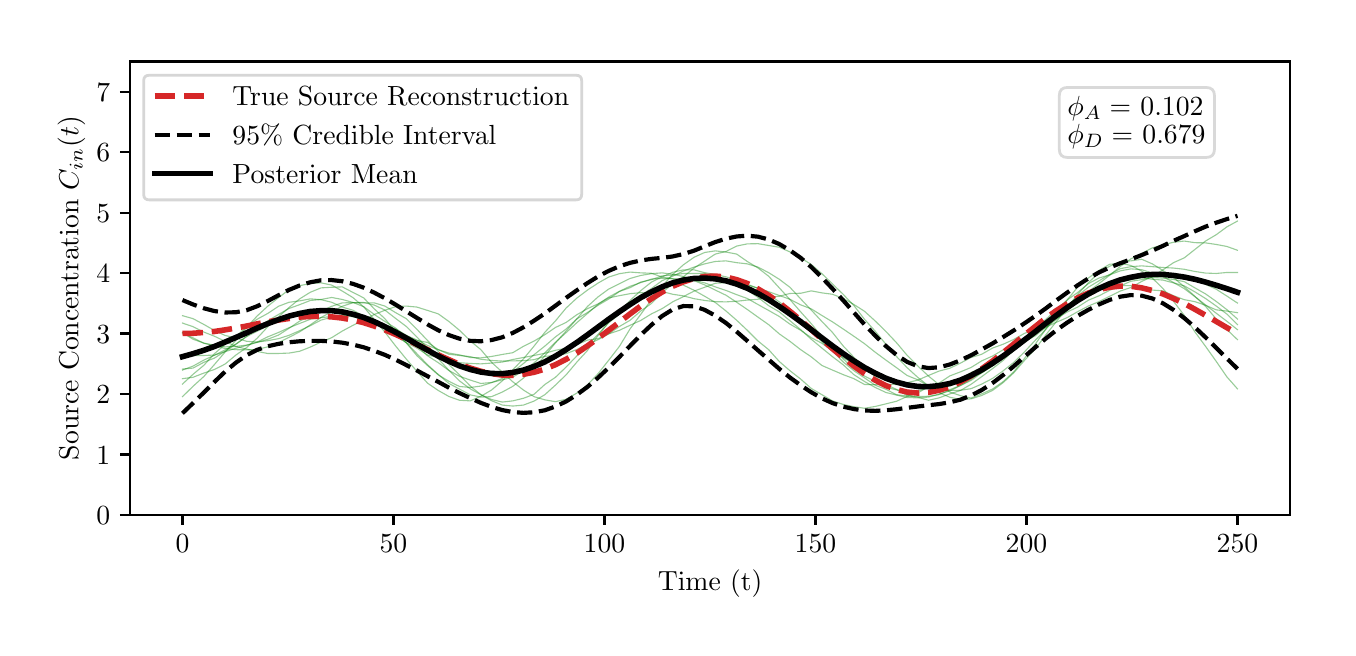\begingroup%
\makeatletter%
\begin{pgfpicture}%
\pgfpathrectangle{\pgfpointorigin}{\pgfqpoint{6.501in}{3.0in}}%
\pgfusepath{use as bounding box, clip}%
\begin{pgfscope}%
\pgfsetbuttcap%
\pgfsetmiterjoin%
\definecolor{currentfill}{rgb}{1.0,1.0,1.0}%
\pgfsetfillcolor{currentfill}%
\pgfsetlinewidth{0.0pt}%
\definecolor{currentstroke}{rgb}{1.0,1.0,1.0}%
\pgfsetstrokecolor{currentstroke}%
\pgfsetdash{}{0pt}%
\pgfpathmoveto{\pgfqpoint{0.0in}{0.0in}}%
\pgfpathlineto{\pgfqpoint{6.501in}{0.0in}}%
\pgfpathlineto{\pgfqpoint{6.501in}{3.0in}}%
\pgfpathlineto{\pgfqpoint{0.0in}{3.0in}}%
\pgfpathclose%
\pgfusepath{fill}%
\end{pgfscope}%
\begin{pgfscope}%
\pgfsetbuttcap%
\pgfsetmiterjoin%
\definecolor{currentfill}{rgb}{1.0,1.0,1.0}%
\pgfsetfillcolor{currentfill}%
\pgfsetlinewidth{0.0pt}%
\definecolor{currentstroke}{rgb}{0.0,0.0,0.0}%
\pgfsetstrokecolor{currentstroke}%
\pgfsetstrokeopacity{0.0}%
\pgfsetdash{}{0pt}%
\pgfpathmoveto{\pgfqpoint{0.51in}{0.564in}}%
\pgfpathlineto{\pgfqpoint{6.313in}{0.564in}}%
\pgfpathlineto{\pgfqpoint{6.313in}{2.831in}}%
\pgfpathlineto{\pgfqpoint{0.51in}{2.831in}}%
\pgfpathclose%
\pgfusepath{fill}%
\end{pgfscope}%
\begin{pgfscope}%
\pgfsetbuttcap%
\pgfsetroundjoin%
\definecolor{currentfill}{rgb}{0.0,0.0,0.0}%
\pgfsetfillcolor{currentfill}%
\pgfsetlinewidth{0.803pt}%
\definecolor{currentstroke}{rgb}{0.0,0.0,0.0}%
\pgfsetstrokecolor{currentstroke}%
\pgfsetdash{}{0pt}%
\pgfsys@defobject{currentmarker}{\pgfqpoint{0.0in}{-0.049in}}{\pgfqpoint{0.0in}{0.0in}}{%
\pgfpathmoveto{\pgfqpoint{0.0in}{0.0in}}%
\pgfpathlineto{\pgfqpoint{0.0in}{-0.049in}}%
\pgfusepath{stroke,fill}%
}%
\begin{pgfscope}%
\pgfsys@transformshift{0.774in}{0.564in}%
\pgfsys@useobject{currentmarker}{}%
\end{pgfscope}%
\end{pgfscope}%
\begin{pgfscope}%
\definecolor{textcolor}{rgb}{0.0,0.0,0.0}%
\pgfsetstrokecolor{textcolor}%
\pgfsetfillcolor{textcolor}%
\pgftext[x=0.774in,y=0.467in,,top]{\color{textcolor}\rmfamily\fontsize{10.0}{12.0}\selectfont \(\displaystyle 0\)}%
\end{pgfscope}%
\begin{pgfscope}%
\pgfsetbuttcap%
\pgfsetroundjoin%
\definecolor{currentfill}{rgb}{0.0,0.0,0.0}%
\pgfsetfillcolor{currentfill}%
\pgfsetlinewidth{0.803pt}%
\definecolor{currentstroke}{rgb}{0.0,0.0,0.0}%
\pgfsetstrokecolor{currentstroke}%
\pgfsetdash{}{0pt}%
\pgfsys@defobject{currentmarker}{\pgfqpoint{0.0in}{-0.049in}}{\pgfqpoint{0.0in}{0.0in}}{%
\pgfpathmoveto{\pgfqpoint{0.0in}{0.0in}}%
\pgfpathlineto{\pgfqpoint{0.0in}{-0.049in}}%
\pgfusepath{stroke,fill}%
}%
\begin{pgfscope}%
\pgfsys@transformshift{1.829in}{0.564in}%
\pgfsys@useobject{currentmarker}{}%
\end{pgfscope}%
\end{pgfscope}%
\begin{pgfscope}%
\definecolor{textcolor}{rgb}{0.0,0.0,0.0}%
\pgfsetstrokecolor{textcolor}%
\pgfsetfillcolor{textcolor}%
\pgftext[x=1.829in,y=0.467in,,top]{\color{textcolor}\rmfamily\fontsize{10.0}{12.0}\selectfont \(\displaystyle 50\)}%
\end{pgfscope}%
\begin{pgfscope}%
\pgfsetbuttcap%
\pgfsetroundjoin%
\definecolor{currentfill}{rgb}{0.0,0.0,0.0}%
\pgfsetfillcolor{currentfill}%
\pgfsetlinewidth{0.803pt}%
\definecolor{currentstroke}{rgb}{0.0,0.0,0.0}%
\pgfsetstrokecolor{currentstroke}%
\pgfsetdash{}{0pt}%
\pgfsys@defobject{currentmarker}{\pgfqpoint{0.0in}{-0.049in}}{\pgfqpoint{0.0in}{0.0in}}{%
\pgfpathmoveto{\pgfqpoint{0.0in}{0.0in}}%
\pgfpathlineto{\pgfqpoint{0.0in}{-0.049in}}%
\pgfusepath{stroke,fill}%
}%
\begin{pgfscope}%
\pgfsys@transformshift{2.884in}{0.564in}%
\pgfsys@useobject{currentmarker}{}%
\end{pgfscope}%
\end{pgfscope}%
\begin{pgfscope}%
\definecolor{textcolor}{rgb}{0.0,0.0,0.0}%
\pgfsetstrokecolor{textcolor}%
\pgfsetfillcolor{textcolor}%
\pgftext[x=2.884in,y=0.467in,,top]{\color{textcolor}\rmfamily\fontsize{10.0}{12.0}\selectfont \(\displaystyle 100\)}%
\end{pgfscope}%
\begin{pgfscope}%
\pgfsetbuttcap%
\pgfsetroundjoin%
\definecolor{currentfill}{rgb}{0.0,0.0,0.0}%
\pgfsetfillcolor{currentfill}%
\pgfsetlinewidth{0.803pt}%
\definecolor{currentstroke}{rgb}{0.0,0.0,0.0}%
\pgfsetstrokecolor{currentstroke}%
\pgfsetdash{}{0pt}%
\pgfsys@defobject{currentmarker}{\pgfqpoint{0.0in}{-0.049in}}{\pgfqpoint{0.0in}{0.0in}}{%
\pgfpathmoveto{\pgfqpoint{0.0in}{0.0in}}%
\pgfpathlineto{\pgfqpoint{0.0in}{-0.049in}}%
\pgfusepath{stroke,fill}%
}%
\begin{pgfscope}%
\pgfsys@transformshift{3.939in}{0.564in}%
\pgfsys@useobject{currentmarker}{}%
\end{pgfscope}%
\end{pgfscope}%
\begin{pgfscope}%
\definecolor{textcolor}{rgb}{0.0,0.0,0.0}%
\pgfsetstrokecolor{textcolor}%
\pgfsetfillcolor{textcolor}%
\pgftext[x=3.939in,y=0.467in,,top]{\color{textcolor}\rmfamily\fontsize{10.0}{12.0}\selectfont \(\displaystyle 150\)}%
\end{pgfscope}%
\begin{pgfscope}%
\pgfsetbuttcap%
\pgfsetroundjoin%
\definecolor{currentfill}{rgb}{0.0,0.0,0.0}%
\pgfsetfillcolor{currentfill}%
\pgfsetlinewidth{0.803pt}%
\definecolor{currentstroke}{rgb}{0.0,0.0,0.0}%
\pgfsetstrokecolor{currentstroke}%
\pgfsetdash{}{0pt}%
\pgfsys@defobject{currentmarker}{\pgfqpoint{0.0in}{-0.049in}}{\pgfqpoint{0.0in}{0.0in}}{%
\pgfpathmoveto{\pgfqpoint{0.0in}{0.0in}}%
\pgfpathlineto{\pgfqpoint{0.0in}{-0.049in}}%
\pgfusepath{stroke,fill}%
}%
\begin{pgfscope}%
\pgfsys@transformshift{4.994in}{0.564in}%
\pgfsys@useobject{currentmarker}{}%
\end{pgfscope}%
\end{pgfscope}%
\begin{pgfscope}%
\definecolor{textcolor}{rgb}{0.0,0.0,0.0}%
\pgfsetstrokecolor{textcolor}%
\pgfsetfillcolor{textcolor}%
\pgftext[x=4.994in,y=0.467in,,top]{\color{textcolor}\rmfamily\fontsize{10.0}{12.0}\selectfont \(\displaystyle 200\)}%
\end{pgfscope}%
\begin{pgfscope}%
\pgfsetbuttcap%
\pgfsetroundjoin%
\definecolor{currentfill}{rgb}{0.0,0.0,0.0}%
\pgfsetfillcolor{currentfill}%
\pgfsetlinewidth{0.803pt}%
\definecolor{currentstroke}{rgb}{0.0,0.0,0.0}%
\pgfsetstrokecolor{currentstroke}%
\pgfsetdash{}{0pt}%
\pgfsys@defobject{currentmarker}{\pgfqpoint{0.0in}{-0.049in}}{\pgfqpoint{0.0in}{0.0in}}{%
\pgfpathmoveto{\pgfqpoint{0.0in}{0.0in}}%
\pgfpathlineto{\pgfqpoint{0.0in}{-0.049in}}%
\pgfusepath{stroke,fill}%
}%
\begin{pgfscope}%
\pgfsys@transformshift{6.049in}{0.564in}%
\pgfsys@useobject{currentmarker}{}%
\end{pgfscope}%
\end{pgfscope}%
\begin{pgfscope}%
\definecolor{textcolor}{rgb}{0.0,0.0,0.0}%
\pgfsetstrokecolor{textcolor}%
\pgfsetfillcolor{textcolor}%
\pgftext[x=6.049in,y=0.467in,,top]{\color{textcolor}\rmfamily\fontsize{10.0}{12.0}\selectfont \(\displaystyle 250\)}%
\end{pgfscope}%
\begin{pgfscope}%
\definecolor{textcolor}{rgb}{0.0,0.0,0.0}%
\pgfsetstrokecolor{textcolor}%
\pgfsetfillcolor{textcolor}%
\pgftext[x=3.412in,y=0.288in,,top]{\color{textcolor}\rmfamily\fontsize{10.0}{12.0}\selectfont Time (t)}%
\end{pgfscope}%
\begin{pgfscope}%
\pgfsetbuttcap%
\pgfsetroundjoin%
\definecolor{currentfill}{rgb}{0.0,0.0,0.0}%
\pgfsetfillcolor{currentfill}%
\pgfsetlinewidth{0.803pt}%
\definecolor{currentstroke}{rgb}{0.0,0.0,0.0}%
\pgfsetstrokecolor{currentstroke}%
\pgfsetdash{}{0pt}%
\pgfsys@defobject{currentmarker}{\pgfqpoint{-0.049in}{0.0in}}{\pgfqpoint{0.0in}{0.0in}}{%
\pgfpathmoveto{\pgfqpoint{0.0in}{0.0in}}%
\pgfpathlineto{\pgfqpoint{-0.049in}{0.0in}}%
\pgfusepath{stroke,fill}%
}%
\begin{pgfscope}%
\pgfsys@transformshift{0.51in}{0.564in}%
\pgfsys@useobject{currentmarker}{}%
\end{pgfscope}%
\end{pgfscope}%
\begin{pgfscope}%
\definecolor{textcolor}{rgb}{0.0,0.0,0.0}%
\pgfsetstrokecolor{textcolor}%
\pgfsetfillcolor{textcolor}%
\pgftext[x=0.344in,y=0.516in,left,base]{\color{textcolor}\rmfamily\fontsize{10.0}{12.0}\selectfont \(\displaystyle 0\)}%
\end{pgfscope}%
\begin{pgfscope}%
\pgfsetbuttcap%
\pgfsetroundjoin%
\definecolor{currentfill}{rgb}{0.0,0.0,0.0}%
\pgfsetfillcolor{currentfill}%
\pgfsetlinewidth{0.803pt}%
\definecolor{currentstroke}{rgb}{0.0,0.0,0.0}%
\pgfsetstrokecolor{currentstroke}%
\pgfsetdash{}{0pt}%
\pgfsys@defobject{currentmarker}{\pgfqpoint{-0.049in}{0.0in}}{\pgfqpoint{0.0in}{0.0in}}{%
\pgfpathmoveto{\pgfqpoint{0.0in}{0.0in}}%
\pgfpathlineto{\pgfqpoint{-0.049in}{0.0in}}%
\pgfusepath{stroke,fill}%
}%
\begin{pgfscope}%
\pgfsys@transformshift{0.51in}{0.866in}%
\pgfsys@useobject{currentmarker}{}%
\end{pgfscope}%
\end{pgfscope}%
\begin{pgfscope}%
\definecolor{textcolor}{rgb}{0.0,0.0,0.0}%
\pgfsetstrokecolor{textcolor}%
\pgfsetfillcolor{textcolor}%
\pgftext[x=0.344in,y=0.818in,left,base]{\color{textcolor}\rmfamily\fontsize{10.0}{12.0}\selectfont \(\displaystyle 1\)}%
\end{pgfscope}%
\begin{pgfscope}%
\pgfsetbuttcap%
\pgfsetroundjoin%
\definecolor{currentfill}{rgb}{0.0,0.0,0.0}%
\pgfsetfillcolor{currentfill}%
\pgfsetlinewidth{0.803pt}%
\definecolor{currentstroke}{rgb}{0.0,0.0,0.0}%
\pgfsetstrokecolor{currentstroke}%
\pgfsetdash{}{0pt}%
\pgfsys@defobject{currentmarker}{\pgfqpoint{-0.049in}{0.0in}}{\pgfqpoint{0.0in}{0.0in}}{%
\pgfpathmoveto{\pgfqpoint{0.0in}{0.0in}}%
\pgfpathlineto{\pgfqpoint{-0.049in}{0.0in}}%
\pgfusepath{stroke,fill}%
}%
\begin{pgfscope}%
\pgfsys@transformshift{0.51in}{1.169in}%
\pgfsys@useobject{currentmarker}{}%
\end{pgfscope}%
\end{pgfscope}%
\begin{pgfscope}%
\definecolor{textcolor}{rgb}{0.0,0.0,0.0}%
\pgfsetstrokecolor{textcolor}%
\pgfsetfillcolor{textcolor}%
\pgftext[x=0.344in,y=1.12in,left,base]{\color{textcolor}\rmfamily\fontsize{10.0}{12.0}\selectfont \(\displaystyle 2\)}%
\end{pgfscope}%
\begin{pgfscope}%
\pgfsetbuttcap%
\pgfsetroundjoin%
\definecolor{currentfill}{rgb}{0.0,0.0,0.0}%
\pgfsetfillcolor{currentfill}%
\pgfsetlinewidth{0.803pt}%
\definecolor{currentstroke}{rgb}{0.0,0.0,0.0}%
\pgfsetstrokecolor{currentstroke}%
\pgfsetdash{}{0pt}%
\pgfsys@defobject{currentmarker}{\pgfqpoint{-0.049in}{0.0in}}{\pgfqpoint{0.0in}{0.0in}}{%
\pgfpathmoveto{\pgfqpoint{0.0in}{0.0in}}%
\pgfpathlineto{\pgfqpoint{-0.049in}{0.0in}}%
\pgfusepath{stroke,fill}%
}%
\begin{pgfscope}%
\pgfsys@transformshift{0.51in}{1.471in}%
\pgfsys@useobject{currentmarker}{}%
\end{pgfscope}%
\end{pgfscope}%
\begin{pgfscope}%
\definecolor{textcolor}{rgb}{0.0,0.0,0.0}%
\pgfsetstrokecolor{textcolor}%
\pgfsetfillcolor{textcolor}%
\pgftext[x=0.344in,y=1.423in,left,base]{\color{textcolor}\rmfamily\fontsize{10.0}{12.0}\selectfont \(\displaystyle 3\)}%
\end{pgfscope}%
\begin{pgfscope}%
\pgfsetbuttcap%
\pgfsetroundjoin%
\definecolor{currentfill}{rgb}{0.0,0.0,0.0}%
\pgfsetfillcolor{currentfill}%
\pgfsetlinewidth{0.803pt}%
\definecolor{currentstroke}{rgb}{0.0,0.0,0.0}%
\pgfsetstrokecolor{currentstroke}%
\pgfsetdash{}{0pt}%
\pgfsys@defobject{currentmarker}{\pgfqpoint{-0.049in}{0.0in}}{\pgfqpoint{0.0in}{0.0in}}{%
\pgfpathmoveto{\pgfqpoint{0.0in}{0.0in}}%
\pgfpathlineto{\pgfqpoint{-0.049in}{0.0in}}%
\pgfusepath{stroke,fill}%
}%
\begin{pgfscope}%
\pgfsys@transformshift{0.51in}{1.773in}%
\pgfsys@useobject{currentmarker}{}%
\end{pgfscope}%
\end{pgfscope}%
\begin{pgfscope}%
\definecolor{textcolor}{rgb}{0.0,0.0,0.0}%
\pgfsetstrokecolor{textcolor}%
\pgfsetfillcolor{textcolor}%
\pgftext[x=0.344in,y=1.725in,left,base]{\color{textcolor}\rmfamily\fontsize{10.0}{12.0}\selectfont \(\displaystyle 4\)}%
\end{pgfscope}%
\begin{pgfscope}%
\pgfsetbuttcap%
\pgfsetroundjoin%
\definecolor{currentfill}{rgb}{0.0,0.0,0.0}%
\pgfsetfillcolor{currentfill}%
\pgfsetlinewidth{0.803pt}%
\definecolor{currentstroke}{rgb}{0.0,0.0,0.0}%
\pgfsetstrokecolor{currentstroke}%
\pgfsetdash{}{0pt}%
\pgfsys@defobject{currentmarker}{\pgfqpoint{-0.049in}{0.0in}}{\pgfqpoint{0.0in}{0.0in}}{%
\pgfpathmoveto{\pgfqpoint{0.0in}{0.0in}}%
\pgfpathlineto{\pgfqpoint{-0.049in}{0.0in}}%
\pgfusepath{stroke,fill}%
}%
\begin{pgfscope}%
\pgfsys@transformshift{0.51in}{2.075in}%
\pgfsys@useobject{currentmarker}{}%
\end{pgfscope}%
\end{pgfscope}%
\begin{pgfscope}%
\definecolor{textcolor}{rgb}{0.0,0.0,0.0}%
\pgfsetstrokecolor{textcolor}%
\pgfsetfillcolor{textcolor}%
\pgftext[x=0.344in,y=2.027in,left,base]{\color{textcolor}\rmfamily\fontsize{10.0}{12.0}\selectfont \(\displaystyle 5\)}%
\end{pgfscope}%
\begin{pgfscope}%
\pgfsetbuttcap%
\pgfsetroundjoin%
\definecolor{currentfill}{rgb}{0.0,0.0,0.0}%
\pgfsetfillcolor{currentfill}%
\pgfsetlinewidth{0.803pt}%
\definecolor{currentstroke}{rgb}{0.0,0.0,0.0}%
\pgfsetstrokecolor{currentstroke}%
\pgfsetdash{}{0pt}%
\pgfsys@defobject{currentmarker}{\pgfqpoint{-0.049in}{0.0in}}{\pgfqpoint{0.0in}{0.0in}}{%
\pgfpathmoveto{\pgfqpoint{0.0in}{0.0in}}%
\pgfpathlineto{\pgfqpoint{-0.049in}{0.0in}}%
\pgfusepath{stroke,fill}%
}%
\begin{pgfscope}%
\pgfsys@transformshift{0.51in}{2.378in}%
\pgfsys@useobject{currentmarker}{}%
\end{pgfscope}%
\end{pgfscope}%
\begin{pgfscope}%
\definecolor{textcolor}{rgb}{0.0,0.0,0.0}%
\pgfsetstrokecolor{textcolor}%
\pgfsetfillcolor{textcolor}%
\pgftext[x=0.344in,y=2.329in,left,base]{\color{textcolor}\rmfamily\fontsize{10.0}{12.0}\selectfont \(\displaystyle 6\)}%
\end{pgfscope}%
\begin{pgfscope}%
\pgfsetbuttcap%
\pgfsetroundjoin%
\definecolor{currentfill}{rgb}{0.0,0.0,0.0}%
\pgfsetfillcolor{currentfill}%
\pgfsetlinewidth{0.803pt}%
\definecolor{currentstroke}{rgb}{0.0,0.0,0.0}%
\pgfsetstrokecolor{currentstroke}%
\pgfsetdash{}{0pt}%
\pgfsys@defobject{currentmarker}{\pgfqpoint{-0.049in}{0.0in}}{\pgfqpoint{0.0in}{0.0in}}{%
\pgfpathmoveto{\pgfqpoint{0.0in}{0.0in}}%
\pgfpathlineto{\pgfqpoint{-0.049in}{0.0in}}%
\pgfusepath{stroke,fill}%
}%
\begin{pgfscope}%
\pgfsys@transformshift{0.51in}{2.68in}%
\pgfsys@useobject{currentmarker}{}%
\end{pgfscope}%
\end{pgfscope}%
\begin{pgfscope}%
\definecolor{textcolor}{rgb}{0.0,0.0,0.0}%
\pgfsetstrokecolor{textcolor}%
\pgfsetfillcolor{textcolor}%
\pgftext[x=0.344in,y=2.632in,left,base]{\color{textcolor}\rmfamily\fontsize{10.0}{12.0}\selectfont \(\displaystyle 7\)}%
\end{pgfscope}%
\begin{pgfscope}%
\definecolor{textcolor}{rgb}{0.0,0.0,0.0}%
\pgfsetstrokecolor{textcolor}%
\pgfsetfillcolor{textcolor}%
\pgftext[x=0.288in,y=1.698in,,bottom,rotate=90.0]{\color{textcolor}\rmfamily\fontsize{10.0}{12.0}\selectfont Source Concentration \(\displaystyle C_{in}(t)\)}%
\end{pgfscope}%
\begin{pgfscope}%
\pgfpathrectangle{\pgfqpoint{0.51in}{0.564in}}{\pgfqpoint{5.803in}{2.267in}}%
\pgfusepath{clip}%
\pgfsetrectcap%
\pgfsetroundjoin%
\pgfsetlinewidth{0.402pt}%
\definecolor{currentstroke}{rgb}{0.0,0.502,0.0}%
\pgfsetstrokecolor{currentstroke}%
\pgfsetstrokeopacity{0.4}%
\pgfsetdash{}{0pt}%
\pgfpathmoveto{\pgfqpoint{0.774in}{1.245in}}%
\pgfpathlineto{\pgfqpoint{0.827in}{1.252in}}%
\pgfpathlineto{\pgfqpoint{0.881in}{1.273in}}%
\pgfpathlineto{\pgfqpoint{0.934in}{1.291in}}%
\pgfpathlineto{\pgfqpoint{0.987in}{1.318in}}%
\pgfpathlineto{\pgfqpoint{1.041in}{1.363in}}%
\pgfpathlineto{\pgfqpoint{1.094in}{1.4in}}%
\pgfpathlineto{\pgfqpoint{1.147in}{1.447in}}%
\pgfpathlineto{\pgfqpoint{1.2in}{1.504in}}%
\pgfpathlineto{\pgfqpoint{1.254in}{1.554in}}%
\pgfpathlineto{\pgfqpoint{1.307in}{1.601in}}%
\pgfpathlineto{\pgfqpoint{1.36in}{1.644in}}%
\pgfpathlineto{\pgfqpoint{1.413in}{1.677in}}%
\pgfpathlineto{\pgfqpoint{1.467in}{1.699in}}%
\pgfpathlineto{\pgfqpoint{1.52in}{1.702in}}%
\pgfpathlineto{\pgfqpoint{1.573in}{1.704in}}%
\pgfpathlineto{\pgfqpoint{1.627in}{1.676in}}%
\pgfpathlineto{\pgfqpoint{1.68in}{1.649in}}%
\pgfpathlineto{\pgfqpoint{1.733in}{1.594in}}%
\pgfpathlineto{\pgfqpoint{1.786in}{1.545in}}%
\pgfpathlineto{\pgfqpoint{1.84in}{1.479in}}%
\pgfpathlineto{\pgfqpoint{1.893in}{1.424in}}%
\pgfpathlineto{\pgfqpoint{1.946in}{1.36in}}%
\pgfpathlineto{\pgfqpoint{2.0in}{1.31in}}%
\pgfpathlineto{\pgfqpoint{2.053in}{1.264in}}%
\pgfpathlineto{\pgfqpoint{2.106in}{1.232in}}%
\pgfpathlineto{\pgfqpoint{2.159in}{1.206in}}%
\pgfpathlineto{\pgfqpoint{2.213in}{1.201in}}%
\pgfpathlineto{\pgfqpoint{2.266in}{1.208in}}%
\pgfpathlineto{\pgfqpoint{2.319in}{1.225in}}%
\pgfpathlineto{\pgfqpoint{2.373in}{1.246in}}%
\pgfpathlineto{\pgfqpoint{2.426in}{1.279in}}%
\pgfpathlineto{\pgfqpoint{2.479in}{1.321in}}%
\pgfpathlineto{\pgfqpoint{2.532in}{1.365in}}%
\pgfpathlineto{\pgfqpoint{2.586in}{1.408in}}%
\pgfpathlineto{\pgfqpoint{2.639in}{1.454in}}%
\pgfpathlineto{\pgfqpoint{2.692in}{1.493in}}%
\pgfpathlineto{\pgfqpoint{2.746in}{1.544in}}%
\pgfpathlineto{\pgfqpoint{2.799in}{1.576in}}%
\pgfpathlineto{\pgfqpoint{2.852in}{1.612in}}%
\pgfpathlineto{\pgfqpoint{2.905in}{1.643in}}%
\pgfpathlineto{\pgfqpoint{2.959in}{1.681in}}%
\pgfpathlineto{\pgfqpoint{3.012in}{1.7in}}%
\pgfpathlineto{\pgfqpoint{3.065in}{1.728in}}%
\pgfpathlineto{\pgfqpoint{3.119in}{1.74in}}%
\pgfpathlineto{\pgfqpoint{3.172in}{1.759in}}%
\pgfpathlineto{\pgfqpoint{3.225in}{1.763in}}%
\pgfpathlineto{\pgfqpoint{3.278in}{1.771in}}%
\pgfpathlineto{\pgfqpoint{3.332in}{1.771in}}%
\pgfpathlineto{\pgfqpoint{3.385in}{1.771in}}%
\pgfpathlineto{\pgfqpoint{3.438in}{1.75in}}%
\pgfpathlineto{\pgfqpoint{3.492in}{1.733in}}%
\pgfpathlineto{\pgfqpoint{3.545in}{1.708in}}%
\pgfpathlineto{\pgfqpoint{3.598in}{1.687in}}%
\pgfpathlineto{\pgfqpoint{3.651in}{1.652in}}%
\pgfpathlineto{\pgfqpoint{3.705in}{1.61in}}%
\pgfpathlineto{\pgfqpoint{3.758in}{1.579in}}%
\pgfpathlineto{\pgfqpoint{3.811in}{1.535in}}%
\pgfpathlineto{\pgfqpoint{3.865in}{1.49in}}%
\pgfpathlineto{\pgfqpoint{3.918in}{1.442in}}%
\pgfpathlineto{\pgfqpoint{3.971in}{1.398in}}%
\pgfpathlineto{\pgfqpoint{4.024in}{1.355in}}%
\pgfpathlineto{\pgfqpoint{4.078in}{1.314in}}%
\pgfpathlineto{\pgfqpoint{4.131in}{1.265in}}%
\pgfpathlineto{\pgfqpoint{4.184in}{1.231in}}%
\pgfpathlineto{\pgfqpoint{4.238in}{1.201in}}%
\pgfpathlineto{\pgfqpoint{4.291in}{1.176in}}%
\pgfpathlineto{\pgfqpoint{4.344in}{1.163in}}%
\pgfpathlineto{\pgfqpoint{4.397in}{1.151in}}%
\pgfpathlineto{\pgfqpoint{4.451in}{1.149in}}%
\pgfpathlineto{\pgfqpoint{4.504in}{1.153in}}%
\pgfpathlineto{\pgfqpoint{4.557in}{1.168in}}%
\pgfpathlineto{\pgfqpoint{4.611in}{1.184in}}%
\pgfpathlineto{\pgfqpoint{4.664in}{1.211in}}%
\pgfpathlineto{\pgfqpoint{4.717in}{1.242in}}%
\pgfpathlineto{\pgfqpoint{4.77in}{1.278in}}%
\pgfpathlineto{\pgfqpoint{4.824in}{1.311in}}%
\pgfpathlineto{\pgfqpoint{4.877in}{1.352in}}%
\pgfpathlineto{\pgfqpoint{4.93in}{1.393in}}%
\pgfpathlineto{\pgfqpoint{4.983in}{1.441in}}%
\pgfpathlineto{\pgfqpoint{5.037in}{1.48in}}%
\pgfpathlineto{\pgfqpoint{5.09in}{1.526in}}%
\pgfpathlineto{\pgfqpoint{5.143in}{1.562in}}%
\pgfpathlineto{\pgfqpoint{5.197in}{1.6in}}%
\pgfpathlineto{\pgfqpoint{5.25in}{1.634in}}%
\pgfpathlineto{\pgfqpoint{5.303in}{1.666in}}%
\pgfpathlineto{\pgfqpoint{5.356in}{1.696in}}%
\pgfpathlineto{\pgfqpoint{5.41in}{1.715in}}%
\pgfpathlineto{\pgfqpoint{5.463in}{1.728in}}%
\pgfpathlineto{\pgfqpoint{5.516in}{1.74in}}%
\pgfpathlineto{\pgfqpoint{5.57in}{1.749in}}%
\pgfpathlineto{\pgfqpoint{5.623in}{1.742in}}%
\pgfpathlineto{\pgfqpoint{5.676in}{1.738in}}%
\pgfpathlineto{\pgfqpoint{5.729in}{1.724in}}%
\pgfpathlineto{\pgfqpoint{5.783in}{1.709in}}%
\pgfpathlineto{\pgfqpoint{5.836in}{1.679in}}%
\pgfpathlineto{\pgfqpoint{5.889in}{1.646in}}%
\pgfpathlineto{\pgfqpoint{5.943in}{1.608in}}%
\pgfpathlineto{\pgfqpoint{5.996in}{1.568in}}%
\pgfpathlineto{\pgfqpoint{6.049in}{1.515in}}%
\pgfusepath{stroke}%
\end{pgfscope}%
\begin{pgfscope}%
\pgfpathrectangle{\pgfqpoint{0.51in}{0.564in}}{\pgfqpoint{5.803in}{2.267in}}%
\pgfusepath{clip}%
\pgfsetrectcap%
\pgfsetroundjoin%
\pgfsetlinewidth{0.402pt}%
\definecolor{currentstroke}{rgb}{0.0,0.502,0.0}%
\pgfsetstrokecolor{currentstroke}%
\pgfsetstrokeopacity{0.4}%
\pgfsetdash{}{0pt}%
\pgfpathmoveto{\pgfqpoint{0.774in}{1.475in}}%
\pgfpathlineto{\pgfqpoint{0.827in}{1.442in}}%
\pgfpathlineto{\pgfqpoint{0.881in}{1.423in}}%
\pgfpathlineto{\pgfqpoint{0.934in}{1.412in}}%
\pgfpathlineto{\pgfqpoint{0.987in}{1.404in}}%
\pgfpathlineto{\pgfqpoint{1.041in}{1.406in}}%
\pgfpathlineto{\pgfqpoint{1.094in}{1.413in}}%
\pgfpathlineto{\pgfqpoint{1.147in}{1.426in}}%
\pgfpathlineto{\pgfqpoint{1.2in}{1.442in}}%
\pgfpathlineto{\pgfqpoint{1.254in}{1.463in}}%
\pgfpathlineto{\pgfqpoint{1.307in}{1.497in}}%
\pgfpathlineto{\pgfqpoint{1.36in}{1.533in}}%
\pgfpathlineto{\pgfqpoint{1.413in}{1.559in}}%
\pgfpathlineto{\pgfqpoint{1.467in}{1.583in}}%
\pgfpathlineto{\pgfqpoint{1.52in}{1.607in}}%
\pgfpathlineto{\pgfqpoint{1.573in}{1.624in}}%
\pgfpathlineto{\pgfqpoint{1.627in}{1.625in}}%
\pgfpathlineto{\pgfqpoint{1.68in}{1.626in}}%
\pgfpathlineto{\pgfqpoint{1.733in}{1.613in}}%
\pgfpathlineto{\pgfqpoint{1.786in}{1.588in}}%
\pgfpathlineto{\pgfqpoint{1.84in}{1.546in}}%
\pgfpathlineto{\pgfqpoint{1.893in}{1.506in}}%
\pgfpathlineto{\pgfqpoint{1.946in}{1.453in}}%
\pgfpathlineto{\pgfqpoint{2.0in}{1.398in}}%
\pgfpathlineto{\pgfqpoint{2.053in}{1.344in}}%
\pgfpathlineto{\pgfqpoint{2.106in}{1.287in}}%
\pgfpathlineto{\pgfqpoint{2.159in}{1.234in}}%
\pgfpathlineto{\pgfqpoint{2.213in}{1.194in}}%
\pgfpathlineto{\pgfqpoint{2.266in}{1.165in}}%
\pgfpathlineto{\pgfqpoint{2.319in}{1.141in}}%
\pgfpathlineto{\pgfqpoint{2.373in}{1.128in}}%
\pgfpathlineto{\pgfqpoint{2.426in}{1.134in}}%
\pgfpathlineto{\pgfqpoint{2.479in}{1.147in}}%
\pgfpathlineto{\pgfqpoint{2.532in}{1.167in}}%
\pgfpathlineto{\pgfqpoint{2.586in}{1.216in}}%
\pgfpathlineto{\pgfqpoint{2.639in}{1.252in}}%
\pgfpathlineto{\pgfqpoint{2.692in}{1.303in}}%
\pgfpathlineto{\pgfqpoint{2.746in}{1.359in}}%
\pgfpathlineto{\pgfqpoint{2.799in}{1.412in}}%
\pgfpathlineto{\pgfqpoint{2.852in}{1.467in}}%
\pgfpathlineto{\pgfqpoint{2.905in}{1.524in}}%
\pgfpathlineto{\pgfqpoint{2.959in}{1.568in}}%
\pgfpathlineto{\pgfqpoint{3.012in}{1.618in}}%
\pgfpathlineto{\pgfqpoint{3.065in}{1.661in}}%
\pgfpathlineto{\pgfqpoint{3.119in}{1.696in}}%
\pgfpathlineto{\pgfqpoint{3.172in}{1.735in}}%
\pgfpathlineto{\pgfqpoint{3.225in}{1.757in}}%
\pgfpathlineto{\pgfqpoint{3.278in}{1.783in}}%
\pgfpathlineto{\pgfqpoint{3.332in}{1.803in}}%
\pgfpathlineto{\pgfqpoint{3.385in}{1.819in}}%
\pgfpathlineto{\pgfqpoint{3.438in}{1.831in}}%
\pgfpathlineto{\pgfqpoint{3.492in}{1.834in}}%
\pgfpathlineto{\pgfqpoint{3.545in}{1.825in}}%
\pgfpathlineto{\pgfqpoint{3.598in}{1.819in}}%
\pgfpathlineto{\pgfqpoint{3.651in}{1.803in}}%
\pgfpathlineto{\pgfqpoint{3.705in}{1.775in}}%
\pgfpathlineto{\pgfqpoint{3.758in}{1.742in}}%
\pgfpathlineto{\pgfqpoint{3.811in}{1.702in}}%
\pgfpathlineto{\pgfqpoint{3.865in}{1.644in}}%
\pgfpathlineto{\pgfqpoint{3.918in}{1.588in}}%
\pgfpathlineto{\pgfqpoint{3.971in}{1.531in}}%
\pgfpathlineto{\pgfqpoint{4.024in}{1.476in}}%
\pgfpathlineto{\pgfqpoint{4.078in}{1.408in}}%
\pgfpathlineto{\pgfqpoint{4.131in}{1.352in}}%
\pgfpathlineto{\pgfqpoint{4.184in}{1.302in}}%
\pgfpathlineto{\pgfqpoint{4.238in}{1.254in}}%
\pgfpathlineto{\pgfqpoint{4.291in}{1.217in}}%
\pgfpathlineto{\pgfqpoint{4.344in}{1.191in}}%
\pgfpathlineto{\pgfqpoint{4.397in}{1.161in}}%
\pgfpathlineto{\pgfqpoint{4.451in}{1.152in}}%
\pgfpathlineto{\pgfqpoint{4.504in}{1.137in}}%
\pgfpathlineto{\pgfqpoint{4.557in}{1.149in}}%
\pgfpathlineto{\pgfqpoint{4.611in}{1.169in}}%
\pgfpathlineto{\pgfqpoint{4.664in}{1.186in}}%
\pgfpathlineto{\pgfqpoint{4.717in}{1.217in}}%
\pgfpathlineto{\pgfqpoint{4.77in}{1.255in}}%
\pgfpathlineto{\pgfqpoint{4.824in}{1.295in}}%
\pgfpathlineto{\pgfqpoint{4.877in}{1.336in}}%
\pgfpathlineto{\pgfqpoint{4.93in}{1.386in}}%
\pgfpathlineto{\pgfqpoint{4.983in}{1.433in}}%
\pgfpathlineto{\pgfqpoint{5.037in}{1.483in}}%
\pgfpathlineto{\pgfqpoint{5.09in}{1.523in}}%
\pgfpathlineto{\pgfqpoint{5.143in}{1.571in}}%
\pgfpathlineto{\pgfqpoint{5.197in}{1.609in}}%
\pgfpathlineto{\pgfqpoint{5.25in}{1.648in}}%
\pgfpathlineto{\pgfqpoint{5.303in}{1.672in}}%
\pgfpathlineto{\pgfqpoint{5.356in}{1.692in}}%
\pgfpathlineto{\pgfqpoint{5.41in}{1.699in}}%
\pgfpathlineto{\pgfqpoint{5.463in}{1.711in}}%
\pgfpathlineto{\pgfqpoint{5.516in}{1.71in}}%
\pgfpathlineto{\pgfqpoint{5.57in}{1.704in}}%
\pgfpathlineto{\pgfqpoint{5.623in}{1.688in}}%
\pgfpathlineto{\pgfqpoint{5.676in}{1.684in}}%
\pgfpathlineto{\pgfqpoint{5.729in}{1.66in}}%
\pgfpathlineto{\pgfqpoint{5.783in}{1.64in}}%
\pgfpathlineto{\pgfqpoint{5.836in}{1.63in}}%
\pgfpathlineto{\pgfqpoint{5.889in}{1.612in}}%
\pgfpathlineto{\pgfqpoint{5.943in}{1.589in}}%
\pgfpathlineto{\pgfqpoint{5.996in}{1.583in}}%
\pgfpathlineto{\pgfqpoint{6.049in}{1.575in}}%
\pgfusepath{stroke}%
\end{pgfscope}%
\begin{pgfscope}%
\pgfpathrectangle{\pgfqpoint{0.51in}{0.564in}}{\pgfqpoint{5.803in}{2.267in}}%
\pgfusepath{clip}%
\pgfsetrectcap%
\pgfsetroundjoin%
\pgfsetlinewidth{0.402pt}%
\definecolor{currentstroke}{rgb}{0.0,0.502,0.0}%
\pgfsetstrokecolor{currentstroke}%
\pgfsetstrokeopacity{0.4}%
\pgfsetdash{}{0pt}%
\pgfpathmoveto{\pgfqpoint{0.774in}{1.523in}}%
\pgfpathlineto{\pgfqpoint{0.827in}{1.505in}}%
\pgfpathlineto{\pgfqpoint{0.881in}{1.478in}}%
\pgfpathlineto{\pgfqpoint{0.934in}{1.457in}}%
\pgfpathlineto{\pgfqpoint{0.987in}{1.432in}}%
\pgfpathlineto{\pgfqpoint{1.041in}{1.406in}}%
\pgfpathlineto{\pgfqpoint{1.094in}{1.393in}}%
\pgfpathlineto{\pgfqpoint{1.147in}{1.381in}}%
\pgfpathlineto{\pgfqpoint{1.2in}{1.371in}}%
\pgfpathlineto{\pgfqpoint{1.254in}{1.371in}}%
\pgfpathlineto{\pgfqpoint{1.307in}{1.373in}}%
\pgfpathlineto{\pgfqpoint{1.36in}{1.382in}}%
\pgfpathlineto{\pgfqpoint{1.413in}{1.403in}}%
\pgfpathlineto{\pgfqpoint{1.467in}{1.428in}}%
\pgfpathlineto{\pgfqpoint{1.52in}{1.45in}}%
\pgfpathlineto{\pgfqpoint{1.573in}{1.483in}}%
\pgfpathlineto{\pgfqpoint{1.627in}{1.512in}}%
\pgfpathlineto{\pgfqpoint{1.68in}{1.538in}}%
\pgfpathlineto{\pgfqpoint{1.733in}{1.566in}}%
\pgfpathlineto{\pgfqpoint{1.786in}{1.587in}}%
\pgfpathlineto{\pgfqpoint{1.84in}{1.605in}}%
\pgfpathlineto{\pgfqpoint{1.893in}{1.608in}}%
\pgfpathlineto{\pgfqpoint{1.946in}{1.603in}}%
\pgfpathlineto{\pgfqpoint{2.0in}{1.586in}}%
\pgfpathlineto{\pgfqpoint{2.053in}{1.569in}}%
\pgfpathlineto{\pgfqpoint{2.106in}{1.531in}}%
\pgfpathlineto{\pgfqpoint{2.159in}{1.487in}}%
\pgfpathlineto{\pgfqpoint{2.213in}{1.434in}}%
\pgfpathlineto{\pgfqpoint{2.266in}{1.39in}}%
\pgfpathlineto{\pgfqpoint{2.319in}{1.327in}}%
\pgfpathlineto{\pgfqpoint{2.373in}{1.278in}}%
\pgfpathlineto{\pgfqpoint{2.426in}{1.229in}}%
\pgfpathlineto{\pgfqpoint{2.479in}{1.188in}}%
\pgfpathlineto{\pgfqpoint{2.532in}{1.155in}}%
\pgfpathlineto{\pgfqpoint{2.586in}{1.139in}}%
\pgfpathlineto{\pgfqpoint{2.639in}{1.13in}}%
\pgfpathlineto{\pgfqpoint{2.692in}{1.142in}}%
\pgfpathlineto{\pgfqpoint{2.746in}{1.173in}}%
\pgfpathlineto{\pgfqpoint{2.799in}{1.214in}}%
\pgfpathlineto{\pgfqpoint{2.852in}{1.27in}}%
\pgfpathlineto{\pgfqpoint{2.905in}{1.337in}}%
\pgfpathlineto{\pgfqpoint{2.959in}{1.407in}}%
\pgfpathlineto{\pgfqpoint{3.012in}{1.494in}}%
\pgfpathlineto{\pgfqpoint{3.065in}{1.566in}}%
\pgfpathlineto{\pgfqpoint{3.119in}{1.64in}}%
\pgfpathlineto{\pgfqpoint{3.172in}{1.707in}}%
\pgfpathlineto{\pgfqpoint{3.225in}{1.766in}}%
\pgfpathlineto{\pgfqpoint{3.278in}{1.814in}}%
\pgfpathlineto{\pgfqpoint{3.332in}{1.852in}}%
\pgfpathlineto{\pgfqpoint{3.385in}{1.876in}}%
\pgfpathlineto{\pgfqpoint{3.438in}{1.884in}}%
\pgfpathlineto{\pgfqpoint{3.492in}{1.878in}}%
\pgfpathlineto{\pgfqpoint{3.545in}{1.868in}}%
\pgfpathlineto{\pgfqpoint{3.598in}{1.831in}}%
\pgfpathlineto{\pgfqpoint{3.651in}{1.799in}}%
\pgfpathlineto{\pgfqpoint{3.705in}{1.757in}}%
\pgfpathlineto{\pgfqpoint{3.758in}{1.699in}}%
\pgfpathlineto{\pgfqpoint{3.811in}{1.641in}}%
\pgfpathlineto{\pgfqpoint{3.865in}{1.579in}}%
\pgfpathlineto{\pgfqpoint{3.918in}{1.52in}}%
\pgfpathlineto{\pgfqpoint{3.971in}{1.456in}}%
\pgfpathlineto{\pgfqpoint{4.024in}{1.402in}}%
\pgfpathlineto{\pgfqpoint{4.078in}{1.343in}}%
\pgfpathlineto{\pgfqpoint{4.131in}{1.294in}}%
\pgfpathlineto{\pgfqpoint{4.184in}{1.258in}}%
\pgfpathlineto{\pgfqpoint{4.238in}{1.231in}}%
\pgfpathlineto{\pgfqpoint{4.291in}{1.202in}}%
\pgfpathlineto{\pgfqpoint{4.344in}{1.189in}}%
\pgfpathlineto{\pgfqpoint{4.397in}{1.184in}}%
\pgfpathlineto{\pgfqpoint{4.451in}{1.184in}}%
\pgfpathlineto{\pgfqpoint{4.504in}{1.199in}}%
\pgfpathlineto{\pgfqpoint{4.557in}{1.211in}}%
\pgfpathlineto{\pgfqpoint{4.611in}{1.229in}}%
\pgfpathlineto{\pgfqpoint{4.664in}{1.245in}}%
\pgfpathlineto{\pgfqpoint{4.717in}{1.276in}}%
\pgfpathlineto{\pgfqpoint{4.77in}{1.299in}}%
\pgfpathlineto{\pgfqpoint{4.824in}{1.336in}}%
\pgfpathlineto{\pgfqpoint{4.877in}{1.367in}}%
\pgfpathlineto{\pgfqpoint{4.93in}{1.388in}}%
\pgfpathlineto{\pgfqpoint{4.983in}{1.43in}}%
\pgfpathlineto{\pgfqpoint{5.037in}{1.459in}}%
\pgfpathlineto{\pgfqpoint{5.09in}{1.501in}}%
\pgfpathlineto{\pgfqpoint{5.143in}{1.541in}}%
\pgfpathlineto{\pgfqpoint{5.197in}{1.585in}}%
\pgfpathlineto{\pgfqpoint{5.25in}{1.632in}}%
\pgfpathlineto{\pgfqpoint{5.303in}{1.68in}}%
\pgfpathlineto{\pgfqpoint{5.356in}{1.72in}}%
\pgfpathlineto{\pgfqpoint{5.41in}{1.762in}}%
\pgfpathlineto{\pgfqpoint{5.463in}{1.806in}}%
\pgfpathlineto{\pgfqpoint{5.516in}{1.844in}}%
\pgfpathlineto{\pgfqpoint{5.57in}{1.871in}}%
\pgfpathlineto{\pgfqpoint{5.623in}{1.899in}}%
\pgfpathlineto{\pgfqpoint{5.676in}{1.914in}}%
\pgfpathlineto{\pgfqpoint{5.729in}{1.927in}}%
\pgfpathlineto{\pgfqpoint{5.783in}{1.933in}}%
\pgfpathlineto{\pgfqpoint{5.836in}{1.925in}}%
\pgfpathlineto{\pgfqpoint{5.889in}{1.924in}}%
\pgfpathlineto{\pgfqpoint{5.943in}{1.916in}}%
\pgfpathlineto{\pgfqpoint{5.996in}{1.906in}}%
\pgfpathlineto{\pgfqpoint{6.049in}{1.887in}}%
\pgfusepath{stroke}%
\end{pgfscope}%
\begin{pgfscope}%
\pgfpathrectangle{\pgfqpoint{0.51in}{0.564in}}{\pgfqpoint{5.803in}{2.267in}}%
\pgfusepath{clip}%
\pgfsetrectcap%
\pgfsetroundjoin%
\pgfsetlinewidth{0.402pt}%
\definecolor{currentstroke}{rgb}{0.0,0.502,0.0}%
\pgfsetstrokecolor{currentstroke}%
\pgfsetstrokeopacity{0.4}%
\pgfsetdash{}{0pt}%
\pgfpathmoveto{\pgfqpoint{0.774in}{1.288in}}%
\pgfpathlineto{\pgfqpoint{0.827in}{1.308in}}%
\pgfpathlineto{\pgfqpoint{0.881in}{1.338in}}%
\pgfpathlineto{\pgfqpoint{0.934in}{1.362in}}%
\pgfpathlineto{\pgfqpoint{0.987in}{1.389in}}%
\pgfpathlineto{\pgfqpoint{1.041in}{1.418in}}%
\pgfpathlineto{\pgfqpoint{1.094in}{1.455in}}%
\pgfpathlineto{\pgfqpoint{1.147in}{1.482in}}%
\pgfpathlineto{\pgfqpoint{1.2in}{1.509in}}%
\pgfpathlineto{\pgfqpoint{1.254in}{1.539in}}%
\pgfpathlineto{\pgfqpoint{1.307in}{1.56in}}%
\pgfpathlineto{\pgfqpoint{1.36in}{1.573in}}%
\pgfpathlineto{\pgfqpoint{1.413in}{1.582in}}%
\pgfpathlineto{\pgfqpoint{1.467in}{1.589in}}%
\pgfpathlineto{\pgfqpoint{1.52in}{1.592in}}%
\pgfpathlineto{\pgfqpoint{1.573in}{1.583in}}%
\pgfpathlineto{\pgfqpoint{1.627in}{1.572in}}%
\pgfpathlineto{\pgfqpoint{1.68in}{1.556in}}%
\pgfpathlineto{\pgfqpoint{1.733in}{1.531in}}%
\pgfpathlineto{\pgfqpoint{1.786in}{1.514in}}%
\pgfpathlineto{\pgfqpoint{1.84in}{1.494in}}%
\pgfpathlineto{\pgfqpoint{1.893in}{1.462in}}%
\pgfpathlineto{\pgfqpoint{1.946in}{1.438in}}%
\pgfpathlineto{\pgfqpoint{2.0in}{1.411in}}%
\pgfpathlineto{\pgfqpoint{2.053in}{1.39in}}%
\pgfpathlineto{\pgfqpoint{2.106in}{1.373in}}%
\pgfpathlineto{\pgfqpoint{2.159in}{1.364in}}%
\pgfpathlineto{\pgfqpoint{2.213in}{1.351in}}%
\pgfpathlineto{\pgfqpoint{2.266in}{1.349in}}%
\pgfpathlineto{\pgfqpoint{2.319in}{1.356in}}%
\pgfpathlineto{\pgfqpoint{2.373in}{1.366in}}%
\pgfpathlineto{\pgfqpoint{2.426in}{1.375in}}%
\pgfpathlineto{\pgfqpoint{2.479in}{1.407in}}%
\pgfpathlineto{\pgfqpoint{2.532in}{1.433in}}%
\pgfpathlineto{\pgfqpoint{2.586in}{1.465in}}%
\pgfpathlineto{\pgfqpoint{2.639in}{1.501in}}%
\pgfpathlineto{\pgfqpoint{2.692in}{1.526in}}%
\pgfpathlineto{\pgfqpoint{2.746in}{1.565in}}%
\pgfpathlineto{\pgfqpoint{2.799in}{1.595in}}%
\pgfpathlineto{\pgfqpoint{2.852in}{1.619in}}%
\pgfpathlineto{\pgfqpoint{2.905in}{1.649in}}%
\pgfpathlineto{\pgfqpoint{2.959in}{1.66in}}%
\pgfpathlineto{\pgfqpoint{3.012in}{1.67in}}%
\pgfpathlineto{\pgfqpoint{3.065in}{1.675in}}%
\pgfpathlineto{\pgfqpoint{3.119in}{1.672in}}%
\pgfpathlineto{\pgfqpoint{3.172in}{1.681in}}%
\pgfpathlineto{\pgfqpoint{3.225in}{1.667in}}%
\pgfpathlineto{\pgfqpoint{3.278in}{1.659in}}%
\pgfpathlineto{\pgfqpoint{3.332in}{1.645in}}%
\pgfpathlineto{\pgfqpoint{3.385in}{1.636in}}%
\pgfpathlineto{\pgfqpoint{3.438in}{1.63in}}%
\pgfpathlineto{\pgfqpoint{3.492in}{1.629in}}%
\pgfpathlineto{\pgfqpoint{3.545in}{1.632in}}%
\pgfpathlineto{\pgfqpoint{3.598in}{1.638in}}%
\pgfpathlineto{\pgfqpoint{3.651in}{1.642in}}%
\pgfpathlineto{\pgfqpoint{3.705in}{1.653in}}%
\pgfpathlineto{\pgfqpoint{3.758in}{1.657in}}%
\pgfpathlineto{\pgfqpoint{3.811in}{1.671in}}%
\pgfpathlineto{\pgfqpoint{3.865in}{1.672in}}%
\pgfpathlineto{\pgfqpoint{3.918in}{1.684in}}%
\pgfpathlineto{\pgfqpoint{3.971in}{1.674in}}%
\pgfpathlineto{\pgfqpoint{4.024in}{1.667in}}%
\pgfpathlineto{\pgfqpoint{4.078in}{1.646in}}%
\pgfpathlineto{\pgfqpoint{4.131in}{1.616in}}%
\pgfpathlineto{\pgfqpoint{4.184in}{1.582in}}%
\pgfpathlineto{\pgfqpoint{4.238in}{1.533in}}%
\pgfpathlineto{\pgfqpoint{4.291in}{1.481in}}%
\pgfpathlineto{\pgfqpoint{4.344in}{1.425in}}%
\pgfpathlineto{\pgfqpoint{4.397in}{1.362in}}%
\pgfpathlineto{\pgfqpoint{4.451in}{1.308in}}%
\pgfpathlineto{\pgfqpoint{4.504in}{1.258in}}%
\pgfpathlineto{\pgfqpoint{4.557in}{1.215in}}%
\pgfpathlineto{\pgfqpoint{4.611in}{1.178in}}%
\pgfpathlineto{\pgfqpoint{4.664in}{1.16in}}%
\pgfpathlineto{\pgfqpoint{4.717in}{1.148in}}%
\pgfpathlineto{\pgfqpoint{4.77in}{1.169in}}%
\pgfpathlineto{\pgfqpoint{4.824in}{1.193in}}%
\pgfpathlineto{\pgfqpoint{4.877in}{1.23in}}%
\pgfpathlineto{\pgfqpoint{4.93in}{1.279in}}%
\pgfpathlineto{\pgfqpoint{4.983in}{1.345in}}%
\pgfpathlineto{\pgfqpoint{5.037in}{1.416in}}%
\pgfpathlineto{\pgfqpoint{5.09in}{1.492in}}%
\pgfpathlineto{\pgfqpoint{5.143in}{1.566in}}%
\pgfpathlineto{\pgfqpoint{5.197in}{1.638in}}%
\pgfpathlineto{\pgfqpoint{5.25in}{1.703in}}%
\pgfpathlineto{\pgfqpoint{5.303in}{1.748in}}%
\pgfpathlineto{\pgfqpoint{5.356in}{1.786in}}%
\pgfpathlineto{\pgfqpoint{5.41in}{1.817in}}%
\pgfpathlineto{\pgfqpoint{5.463in}{1.822in}}%
\pgfpathlineto{\pgfqpoint{5.516in}{1.811in}}%
\pgfpathlineto{\pgfqpoint{5.57in}{1.783in}}%
\pgfpathlineto{\pgfqpoint{5.623in}{1.748in}}%
\pgfpathlineto{\pgfqpoint{5.676in}{1.696in}}%
\pgfpathlineto{\pgfqpoint{5.729in}{1.632in}}%
\pgfpathlineto{\pgfqpoint{5.783in}{1.561in}}%
\pgfpathlineto{\pgfqpoint{5.836in}{1.479in}}%
\pgfpathlineto{\pgfqpoint{5.889in}{1.407in}}%
\pgfpathlineto{\pgfqpoint{5.943in}{1.331in}}%
\pgfpathlineto{\pgfqpoint{5.996in}{1.254in}}%
\pgfpathlineto{\pgfqpoint{6.049in}{1.194in}}%
\pgfusepath{stroke}%
\end{pgfscope}%
\begin{pgfscope}%
\pgfpathrectangle{\pgfqpoint{0.51in}{0.564in}}{\pgfqpoint{5.803in}{2.267in}}%
\pgfusepath{clip}%
\pgfsetrectcap%
\pgfsetroundjoin%
\pgfsetlinewidth{0.402pt}%
\definecolor{currentstroke}{rgb}{0.0,0.502,0.0}%
\pgfsetstrokecolor{currentstroke}%
\pgfsetstrokeopacity{0.4}%
\pgfsetdash{}{0pt}%
\pgfpathmoveto{\pgfqpoint{0.774in}{1.56in}}%
\pgfpathlineto{\pgfqpoint{0.827in}{1.545in}}%
\pgfpathlineto{\pgfqpoint{0.881in}{1.516in}}%
\pgfpathlineto{\pgfqpoint{0.934in}{1.486in}}%
\pgfpathlineto{\pgfqpoint{0.987in}{1.461in}}%
\pgfpathlineto{\pgfqpoint{1.041in}{1.449in}}%
\pgfpathlineto{\pgfqpoint{1.094in}{1.432in}}%
\pgfpathlineto{\pgfqpoint{1.147in}{1.428in}}%
\pgfpathlineto{\pgfqpoint{1.2in}{1.435in}}%
\pgfpathlineto{\pgfqpoint{1.254in}{1.445in}}%
\pgfpathlineto{\pgfqpoint{1.307in}{1.462in}}%
\pgfpathlineto{\pgfqpoint{1.36in}{1.485in}}%
\pgfpathlineto{\pgfqpoint{1.413in}{1.51in}}%
\pgfpathlineto{\pgfqpoint{1.467in}{1.538in}}%
\pgfpathlineto{\pgfqpoint{1.52in}{1.552in}}%
\pgfpathlineto{\pgfqpoint{1.573in}{1.561in}}%
\pgfpathlineto{\pgfqpoint{1.627in}{1.572in}}%
\pgfpathlineto{\pgfqpoint{1.68in}{1.562in}}%
\pgfpathlineto{\pgfqpoint{1.733in}{1.54in}}%
\pgfpathlineto{\pgfqpoint{1.786in}{1.516in}}%
\pgfpathlineto{\pgfqpoint{1.84in}{1.466in}}%
\pgfpathlineto{\pgfqpoint{1.893in}{1.425in}}%
\pgfpathlineto{\pgfqpoint{1.946in}{1.37in}}%
\pgfpathlineto{\pgfqpoint{2.0in}{1.314in}}%
\pgfpathlineto{\pgfqpoint{2.053in}{1.266in}}%
\pgfpathlineto{\pgfqpoint{2.106in}{1.221in}}%
\pgfpathlineto{\pgfqpoint{2.159in}{1.193in}}%
\pgfpathlineto{\pgfqpoint{2.213in}{1.164in}}%
\pgfpathlineto{\pgfqpoint{2.266in}{1.153in}}%
\pgfpathlineto{\pgfqpoint{2.319in}{1.155in}}%
\pgfpathlineto{\pgfqpoint{2.373in}{1.178in}}%
\pgfpathlineto{\pgfqpoint{2.426in}{1.207in}}%
\pgfpathlineto{\pgfqpoint{2.479in}{1.248in}}%
\pgfpathlineto{\pgfqpoint{2.532in}{1.299in}}%
\pgfpathlineto{\pgfqpoint{2.586in}{1.359in}}%
\pgfpathlineto{\pgfqpoint{2.639in}{1.424in}}%
\pgfpathlineto{\pgfqpoint{2.692in}{1.483in}}%
\pgfpathlineto{\pgfqpoint{2.746in}{1.544in}}%
\pgfpathlineto{\pgfqpoint{2.799in}{1.606in}}%
\pgfpathlineto{\pgfqpoint{2.852in}{1.654in}}%
\pgfpathlineto{\pgfqpoint{2.905in}{1.693in}}%
\pgfpathlineto{\pgfqpoint{2.959in}{1.72in}}%
\pgfpathlineto{\pgfqpoint{3.012in}{1.746in}}%
\pgfpathlineto{\pgfqpoint{3.065in}{1.761in}}%
\pgfpathlineto{\pgfqpoint{3.119in}{1.77in}}%
\pgfpathlineto{\pgfqpoint{3.172in}{1.774in}}%
\pgfpathlineto{\pgfqpoint{3.225in}{1.767in}}%
\pgfpathlineto{\pgfqpoint{3.278in}{1.756in}}%
\pgfpathlineto{\pgfqpoint{3.332in}{1.735in}}%
\pgfpathlineto{\pgfqpoint{3.385in}{1.714in}}%
\pgfpathlineto{\pgfqpoint{3.438in}{1.688in}}%
\pgfpathlineto{\pgfqpoint{3.492in}{1.662in}}%
\pgfpathlineto{\pgfqpoint{3.545in}{1.627in}}%
\pgfpathlineto{\pgfqpoint{3.598in}{1.591in}}%
\pgfpathlineto{\pgfqpoint{3.651in}{1.553in}}%
\pgfpathlineto{\pgfqpoint{3.705in}{1.515in}}%
\pgfpathlineto{\pgfqpoint{3.758in}{1.469in}}%
\pgfpathlineto{\pgfqpoint{3.811in}{1.432in}}%
\pgfpathlineto{\pgfqpoint{3.865in}{1.39in}}%
\pgfpathlineto{\pgfqpoint{3.918in}{1.354in}}%
\pgfpathlineto{\pgfqpoint{3.971in}{1.311in}}%
\pgfpathlineto{\pgfqpoint{4.024in}{1.288in}}%
\pgfpathlineto{\pgfqpoint{4.078in}{1.265in}}%
\pgfpathlineto{\pgfqpoint{4.131in}{1.245in}}%
\pgfpathlineto{\pgfqpoint{4.184in}{1.216in}}%
\pgfpathlineto{\pgfqpoint{4.238in}{1.215in}}%
\pgfpathlineto{\pgfqpoint{4.291in}{1.217in}}%
\pgfpathlineto{\pgfqpoint{4.344in}{1.216in}}%
\pgfpathlineto{\pgfqpoint{4.397in}{1.225in}}%
\pgfpathlineto{\pgfqpoint{4.451in}{1.238in}}%
\pgfpathlineto{\pgfqpoint{4.504in}{1.261in}}%
\pgfpathlineto{\pgfqpoint{4.557in}{1.283in}}%
\pgfpathlineto{\pgfqpoint{4.611in}{1.297in}}%
\pgfpathlineto{\pgfqpoint{4.664in}{1.323in}}%
\pgfpathlineto{\pgfqpoint{4.717in}{1.351in}}%
\pgfpathlineto{\pgfqpoint{4.77in}{1.367in}}%
\pgfpathlineto{\pgfqpoint{4.824in}{1.398in}}%
\pgfpathlineto{\pgfqpoint{4.877in}{1.417in}}%
\pgfpathlineto{\pgfqpoint{4.93in}{1.441in}}%
\pgfpathlineto{\pgfqpoint{4.983in}{1.471in}}%
\pgfpathlineto{\pgfqpoint{5.037in}{1.493in}}%
\pgfpathlineto{\pgfqpoint{5.09in}{1.511in}}%
\pgfpathlineto{\pgfqpoint{5.143in}{1.545in}}%
\pgfpathlineto{\pgfqpoint{5.197in}{1.578in}}%
\pgfpathlineto{\pgfqpoint{5.25in}{1.603in}}%
\pgfpathlineto{\pgfqpoint{5.303in}{1.637in}}%
\pgfpathlineto{\pgfqpoint{5.356in}{1.659in}}%
\pgfpathlineto{\pgfqpoint{5.41in}{1.687in}}%
\pgfpathlineto{\pgfqpoint{5.463in}{1.709in}}%
\pgfpathlineto{\pgfqpoint{5.516in}{1.732in}}%
\pgfpathlineto{\pgfqpoint{5.57in}{1.74in}}%
\pgfpathlineto{\pgfqpoint{5.623in}{1.751in}}%
\pgfpathlineto{\pgfqpoint{5.676in}{1.748in}}%
\pgfpathlineto{\pgfqpoint{5.729in}{1.741in}}%
\pgfpathlineto{\pgfqpoint{5.783in}{1.73in}}%
\pgfpathlineto{\pgfqpoint{5.836in}{1.699in}}%
\pgfpathlineto{\pgfqpoint{5.889in}{1.669in}}%
\pgfpathlineto{\pgfqpoint{5.943in}{1.631in}}%
\pgfpathlineto{\pgfqpoint{5.996in}{1.59in}}%
\pgfpathlineto{\pgfqpoint{6.049in}{1.543in}}%
\pgfusepath{stroke}%
\end{pgfscope}%
\begin{pgfscope}%
\pgfpathrectangle{\pgfqpoint{0.51in}{0.564in}}{\pgfqpoint{5.803in}{2.267in}}%
\pgfusepath{clip}%
\pgfsetrectcap%
\pgfsetroundjoin%
\pgfsetlinewidth{0.402pt}%
\definecolor{currentstroke}{rgb}{0.0,0.502,0.0}%
\pgfsetstrokecolor{currentstroke}%
\pgfsetstrokeopacity{0.4}%
\pgfsetdash{}{0pt}%
\pgfpathmoveto{\pgfqpoint{0.774in}{1.359in}}%
\pgfpathlineto{\pgfqpoint{0.827in}{1.361in}}%
\pgfpathlineto{\pgfqpoint{0.881in}{1.361in}}%
\pgfpathlineto{\pgfqpoint{0.934in}{1.363in}}%
\pgfpathlineto{\pgfqpoint{0.987in}{1.38in}}%
\pgfpathlineto{\pgfqpoint{1.041in}{1.397in}}%
\pgfpathlineto{\pgfqpoint{1.094in}{1.411in}}%
\pgfpathlineto{\pgfqpoint{1.147in}{1.428in}}%
\pgfpathlineto{\pgfqpoint{1.2in}{1.454in}}%
\pgfpathlineto{\pgfqpoint{1.254in}{1.476in}}%
\pgfpathlineto{\pgfqpoint{1.307in}{1.5in}}%
\pgfpathlineto{\pgfqpoint{1.36in}{1.521in}}%
\pgfpathlineto{\pgfqpoint{1.413in}{1.542in}}%
\pgfpathlineto{\pgfqpoint{1.467in}{1.55in}}%
\pgfpathlineto{\pgfqpoint{1.52in}{1.556in}}%
\pgfpathlineto{\pgfqpoint{1.573in}{1.564in}}%
\pgfpathlineto{\pgfqpoint{1.627in}{1.554in}}%
\pgfpathlineto{\pgfqpoint{1.68in}{1.544in}}%
\pgfpathlineto{\pgfqpoint{1.733in}{1.529in}}%
\pgfpathlineto{\pgfqpoint{1.786in}{1.515in}}%
\pgfpathlineto{\pgfqpoint{1.84in}{1.49in}}%
\pgfpathlineto{\pgfqpoint{1.893in}{1.458in}}%
\pgfpathlineto{\pgfqpoint{1.946in}{1.436in}}%
\pgfpathlineto{\pgfqpoint{2.0in}{1.426in}}%
\pgfpathlineto{\pgfqpoint{2.053in}{1.39in}}%
\pgfpathlineto{\pgfqpoint{2.106in}{1.367in}}%
\pgfpathlineto{\pgfqpoint{2.159in}{1.361in}}%
\pgfpathlineto{\pgfqpoint{2.213in}{1.355in}}%
\pgfpathlineto{\pgfqpoint{2.266in}{1.342in}}%
\pgfpathlineto{\pgfqpoint{2.319in}{1.336in}}%
\pgfpathlineto{\pgfqpoint{2.373in}{1.333in}}%
\pgfpathlineto{\pgfqpoint{2.426in}{1.334in}}%
\pgfpathlineto{\pgfqpoint{2.479in}{1.335in}}%
\pgfpathlineto{\pgfqpoint{2.532in}{1.34in}}%
\pgfpathlineto{\pgfqpoint{2.586in}{1.357in}}%
\pgfpathlineto{\pgfqpoint{2.639in}{1.36in}}%
\pgfpathlineto{\pgfqpoint{2.692in}{1.37in}}%
\pgfpathlineto{\pgfqpoint{2.746in}{1.391in}}%
\pgfpathlineto{\pgfqpoint{2.799in}{1.417in}}%
\pgfpathlineto{\pgfqpoint{2.852in}{1.44in}}%
\pgfpathlineto{\pgfqpoint{2.905in}{1.469in}}%
\pgfpathlineto{\pgfqpoint{2.959in}{1.506in}}%
\pgfpathlineto{\pgfqpoint{3.012in}{1.537in}}%
\pgfpathlineto{\pgfqpoint{3.065in}{1.583in}}%
\pgfpathlineto{\pgfqpoint{3.119in}{1.621in}}%
\pgfpathlineto{\pgfqpoint{3.172in}{1.675in}}%
\pgfpathlineto{\pgfqpoint{3.225in}{1.719in}}%
\pgfpathlineto{\pgfqpoint{3.278in}{1.754in}}%
\pgfpathlineto{\pgfqpoint{3.332in}{1.798in}}%
\pgfpathlineto{\pgfqpoint{3.385in}{1.833in}}%
\pgfpathlineto{\pgfqpoint{3.438in}{1.868in}}%
\pgfpathlineto{\pgfqpoint{3.492in}{1.881in}}%
\pgfpathlineto{\pgfqpoint{3.545in}{1.908in}}%
\pgfpathlineto{\pgfqpoint{3.598in}{1.919in}}%
\pgfpathlineto{\pgfqpoint{3.651in}{1.92in}}%
\pgfpathlineto{\pgfqpoint{3.705in}{1.911in}}%
\pgfpathlineto{\pgfqpoint{3.758in}{1.902in}}%
\pgfpathlineto{\pgfqpoint{3.811in}{1.879in}}%
\pgfpathlineto{\pgfqpoint{3.865in}{1.849in}}%
\pgfpathlineto{\pgfqpoint{3.918in}{1.816in}}%
\pgfpathlineto{\pgfqpoint{3.971in}{1.77in}}%
\pgfpathlineto{\pgfqpoint{4.024in}{1.719in}}%
\pgfpathlineto{\pgfqpoint{4.078in}{1.666in}}%
\pgfpathlineto{\pgfqpoint{4.131in}{1.611in}}%
\pgfpathlineto{\pgfqpoint{4.184in}{1.542in}}%
\pgfpathlineto{\pgfqpoint{4.238in}{1.482in}}%
\pgfpathlineto{\pgfqpoint{4.291in}{1.417in}}%
\pgfpathlineto{\pgfqpoint{4.344in}{1.356in}}%
\pgfpathlineto{\pgfqpoint{4.397in}{1.3in}}%
\pgfpathlineto{\pgfqpoint{4.451in}{1.251in}}%
\pgfpathlineto{\pgfqpoint{4.504in}{1.209in}}%
\pgfpathlineto{\pgfqpoint{4.557in}{1.175in}}%
\pgfpathlineto{\pgfqpoint{4.611in}{1.152in}}%
\pgfpathlineto{\pgfqpoint{4.664in}{1.141in}}%
\pgfpathlineto{\pgfqpoint{4.717in}{1.144in}}%
\pgfpathlineto{\pgfqpoint{4.77in}{1.161in}}%
\pgfpathlineto{\pgfqpoint{4.824in}{1.186in}}%
\pgfpathlineto{\pgfqpoint{4.877in}{1.225in}}%
\pgfpathlineto{\pgfqpoint{4.93in}{1.274in}}%
\pgfpathlineto{\pgfqpoint{4.983in}{1.335in}}%
\pgfpathlineto{\pgfqpoint{5.037in}{1.392in}}%
\pgfpathlineto{\pgfqpoint{5.09in}{1.463in}}%
\pgfpathlineto{\pgfqpoint{5.143in}{1.53in}}%
\pgfpathlineto{\pgfqpoint{5.197in}{1.598in}}%
\pgfpathlineto{\pgfqpoint{5.25in}{1.667in}}%
\pgfpathlineto{\pgfqpoint{5.303in}{1.724in}}%
\pgfpathlineto{\pgfqpoint{5.356in}{1.776in}}%
\pgfpathlineto{\pgfqpoint{5.41in}{1.807in}}%
\pgfpathlineto{\pgfqpoint{5.463in}{1.83in}}%
\pgfpathlineto{\pgfqpoint{5.516in}{1.834in}}%
\pgfpathlineto{\pgfqpoint{5.57in}{1.842in}}%
\pgfpathlineto{\pgfqpoint{5.623in}{1.819in}}%
\pgfpathlineto{\pgfqpoint{5.676in}{1.786in}}%
\pgfpathlineto{\pgfqpoint{5.729in}{1.751in}}%
\pgfpathlineto{\pgfqpoint{5.783in}{1.704in}}%
\pgfpathlineto{\pgfqpoint{5.836in}{1.657in}}%
\pgfpathlineto{\pgfqpoint{5.889in}{1.607in}}%
\pgfpathlineto{\pgfqpoint{5.943in}{1.543in}}%
\pgfpathlineto{\pgfqpoint{5.996in}{1.491in}}%
\pgfpathlineto{\pgfqpoint{6.049in}{1.44in}}%
\pgfusepath{stroke}%
\end{pgfscope}%
\begin{pgfscope}%
\pgfpathrectangle{\pgfqpoint{0.51in}{0.564in}}{\pgfqpoint{5.803in}{2.267in}}%
\pgfusepath{clip}%
\pgfsetrectcap%
\pgfsetroundjoin%
\pgfsetlinewidth{0.402pt}%
\definecolor{currentstroke}{rgb}{0.0,0.502,0.0}%
\pgfsetstrokecolor{currentstroke}%
\pgfsetstrokeopacity{0.4}%
\pgfsetdash{}{0pt}%
\pgfpathmoveto{\pgfqpoint{0.774in}{1.155in}}%
\pgfpathlineto{\pgfqpoint{0.827in}{1.207in}}%
\pgfpathlineto{\pgfqpoint{0.881in}{1.256in}}%
\pgfpathlineto{\pgfqpoint{0.934in}{1.316in}}%
\pgfpathlineto{\pgfqpoint{0.987in}{1.378in}}%
\pgfpathlineto{\pgfqpoint{1.041in}{1.436in}}%
\pgfpathlineto{\pgfqpoint{1.094in}{1.501in}}%
\pgfpathlineto{\pgfqpoint{1.147in}{1.558in}}%
\pgfpathlineto{\pgfqpoint{1.2in}{1.607in}}%
\pgfpathlineto{\pgfqpoint{1.254in}{1.65in}}%
\pgfpathlineto{\pgfqpoint{1.307in}{1.69in}}%
\pgfpathlineto{\pgfqpoint{1.36in}{1.71in}}%
\pgfpathlineto{\pgfqpoint{1.413in}{1.721in}}%
\pgfpathlineto{\pgfqpoint{1.467in}{1.724in}}%
\pgfpathlineto{\pgfqpoint{1.52in}{1.713in}}%
\pgfpathlineto{\pgfqpoint{1.573in}{1.683in}}%
\pgfpathlineto{\pgfqpoint{1.627in}{1.65in}}%
\pgfpathlineto{\pgfqpoint{1.68in}{1.604in}}%
\pgfpathlineto{\pgfqpoint{1.733in}{1.541in}}%
\pgfpathlineto{\pgfqpoint{1.786in}{1.478in}}%
\pgfpathlineto{\pgfqpoint{1.84in}{1.408in}}%
\pgfpathlineto{\pgfqpoint{1.893in}{1.343in}}%
\pgfpathlineto{\pgfqpoint{1.946in}{1.282in}}%
\pgfpathlineto{\pgfqpoint{2.0in}{1.222in}}%
\pgfpathlineto{\pgfqpoint{2.053in}{1.186in}}%
\pgfpathlineto{\pgfqpoint{2.106in}{1.156in}}%
\pgfpathlineto{\pgfqpoint{2.159in}{1.137in}}%
\pgfpathlineto{\pgfqpoint{2.213in}{1.134in}}%
\pgfpathlineto{\pgfqpoint{2.266in}{1.157in}}%
\pgfpathlineto{\pgfqpoint{2.319in}{1.188in}}%
\pgfpathlineto{\pgfqpoint{2.373in}{1.234in}}%
\pgfpathlineto{\pgfqpoint{2.426in}{1.29in}}%
\pgfpathlineto{\pgfqpoint{2.479in}{1.344in}}%
\pgfpathlineto{\pgfqpoint{2.532in}{1.408in}}%
\pgfpathlineto{\pgfqpoint{2.586in}{1.477in}}%
\pgfpathlineto{\pgfqpoint{2.639in}{1.534in}}%
\pgfpathlineto{\pgfqpoint{2.692in}{1.598in}}%
\pgfpathlineto{\pgfqpoint{2.746in}{1.648in}}%
\pgfpathlineto{\pgfqpoint{2.799in}{1.688in}}%
\pgfpathlineto{\pgfqpoint{2.852in}{1.723in}}%
\pgfpathlineto{\pgfqpoint{2.905in}{1.753in}}%
\pgfpathlineto{\pgfqpoint{2.959in}{1.77in}}%
\pgfpathlineto{\pgfqpoint{3.012in}{1.778in}}%
\pgfpathlineto{\pgfqpoint{3.065in}{1.774in}}%
\pgfpathlineto{\pgfqpoint{3.119in}{1.772in}}%
\pgfpathlineto{\pgfqpoint{3.172in}{1.753in}}%
\pgfpathlineto{\pgfqpoint{3.225in}{1.744in}}%
\pgfpathlineto{\pgfqpoint{3.278in}{1.713in}}%
\pgfpathlineto{\pgfqpoint{3.332in}{1.687in}}%
\pgfpathlineto{\pgfqpoint{3.385in}{1.657in}}%
\pgfpathlineto{\pgfqpoint{3.438in}{1.626in}}%
\pgfpathlineto{\pgfqpoint{3.492in}{1.583in}}%
\pgfpathlineto{\pgfqpoint{3.545in}{1.537in}}%
\pgfpathlineto{\pgfqpoint{3.598in}{1.487in}}%
\pgfpathlineto{\pgfqpoint{3.651in}{1.434in}}%
\pgfpathlineto{\pgfqpoint{3.705in}{1.39in}}%
\pgfpathlineto{\pgfqpoint{3.758in}{1.331in}}%
\pgfpathlineto{\pgfqpoint{3.811in}{1.285in}}%
\pgfpathlineto{\pgfqpoint{3.865in}{1.243in}}%
\pgfpathlineto{\pgfqpoint{3.918in}{1.196in}}%
\pgfpathlineto{\pgfqpoint{3.971in}{1.165in}}%
\pgfpathlineto{\pgfqpoint{4.024in}{1.134in}}%
\pgfpathlineto{\pgfqpoint{4.078in}{1.116in}}%
\pgfpathlineto{\pgfqpoint{4.131in}{1.105in}}%
\pgfpathlineto{\pgfqpoint{4.184in}{1.097in}}%
\pgfpathlineto{\pgfqpoint{4.238in}{1.106in}}%
\pgfpathlineto{\pgfqpoint{4.291in}{1.119in}}%
\pgfpathlineto{\pgfqpoint{4.344in}{1.132in}}%
\pgfpathlineto{\pgfqpoint{4.397in}{1.156in}}%
\pgfpathlineto{\pgfqpoint{4.451in}{1.174in}}%
\pgfpathlineto{\pgfqpoint{4.504in}{1.205in}}%
\pgfpathlineto{\pgfqpoint{4.557in}{1.223in}}%
\pgfpathlineto{\pgfqpoint{4.611in}{1.259in}}%
\pgfpathlineto{\pgfqpoint{4.664in}{1.279in}}%
\pgfpathlineto{\pgfqpoint{4.717in}{1.301in}}%
\pgfpathlineto{\pgfqpoint{4.77in}{1.334in}}%
\pgfpathlineto{\pgfqpoint{4.824in}{1.358in}}%
\pgfpathlineto{\pgfqpoint{4.877in}{1.389in}}%
\pgfpathlineto{\pgfqpoint{4.93in}{1.423in}}%
\pgfpathlineto{\pgfqpoint{4.983in}{1.447in}}%
\pgfpathlineto{\pgfqpoint{5.037in}{1.474in}}%
\pgfpathlineto{\pgfqpoint{5.09in}{1.502in}}%
\pgfpathlineto{\pgfqpoint{5.143in}{1.527in}}%
\pgfpathlineto{\pgfqpoint{5.197in}{1.55in}}%
\pgfpathlineto{\pgfqpoint{5.25in}{1.58in}}%
\pgfpathlineto{\pgfqpoint{5.303in}{1.608in}}%
\pgfpathlineto{\pgfqpoint{5.356in}{1.63in}}%
\pgfpathlineto{\pgfqpoint{5.41in}{1.657in}}%
\pgfpathlineto{\pgfqpoint{5.463in}{1.683in}}%
\pgfpathlineto{\pgfqpoint{5.516in}{1.701in}}%
\pgfpathlineto{\pgfqpoint{5.57in}{1.731in}}%
\pgfpathlineto{\pgfqpoint{5.623in}{1.756in}}%
\pgfpathlineto{\pgfqpoint{5.676in}{1.789in}}%
\pgfpathlineto{\pgfqpoint{5.729in}{1.825in}}%
\pgfpathlineto{\pgfqpoint{5.783in}{1.849in}}%
\pgfpathlineto{\pgfqpoint{5.836in}{1.891in}}%
\pgfpathlineto{\pgfqpoint{5.889in}{1.933in}}%
\pgfpathlineto{\pgfqpoint{5.943in}{1.965in}}%
\pgfpathlineto{\pgfqpoint{5.996in}{2.004in}}%
\pgfpathlineto{\pgfqpoint{6.049in}{2.033in}}%
\pgfusepath{stroke}%
\end{pgfscope}%
\begin{pgfscope}%
\pgfpathrectangle{\pgfqpoint{0.51in}{0.564in}}{\pgfqpoint{5.803in}{2.267in}}%
\pgfusepath{clip}%
\pgfsetrectcap%
\pgfsetroundjoin%
\pgfsetlinewidth{0.402pt}%
\definecolor{currentstroke}{rgb}{0.0,0.502,0.0}%
\pgfsetstrokecolor{currentstroke}%
\pgfsetstrokeopacity{0.4}%
\pgfsetdash{}{0pt}%
\pgfpathmoveto{\pgfqpoint{0.774in}{1.293in}}%
\pgfpathlineto{\pgfqpoint{0.827in}{1.298in}}%
\pgfpathlineto{\pgfqpoint{0.881in}{1.327in}}%
\pgfpathlineto{\pgfqpoint{0.934in}{1.348in}}%
\pgfpathlineto{\pgfqpoint{0.987in}{1.382in}}%
\pgfpathlineto{\pgfqpoint{1.041in}{1.417in}}%
\pgfpathlineto{\pgfqpoint{1.094in}{1.456in}}%
\pgfpathlineto{\pgfqpoint{1.147in}{1.497in}}%
\pgfpathlineto{\pgfqpoint{1.2in}{1.534in}}%
\pgfpathlineto{\pgfqpoint{1.254in}{1.566in}}%
\pgfpathlineto{\pgfqpoint{1.307in}{1.596in}}%
\pgfpathlineto{\pgfqpoint{1.36in}{1.615in}}%
\pgfpathlineto{\pgfqpoint{1.413in}{1.636in}}%
\pgfpathlineto{\pgfqpoint{1.467in}{1.641in}}%
\pgfpathlineto{\pgfqpoint{1.52in}{1.651in}}%
\pgfpathlineto{\pgfqpoint{1.573in}{1.641in}}%
\pgfpathlineto{\pgfqpoint{1.627in}{1.626in}}%
\pgfpathlineto{\pgfqpoint{1.68in}{1.605in}}%
\pgfpathlineto{\pgfqpoint{1.733in}{1.566in}}%
\pgfpathlineto{\pgfqpoint{1.786in}{1.531in}}%
\pgfpathlineto{\pgfqpoint{1.84in}{1.498in}}%
\pgfpathlineto{\pgfqpoint{1.893in}{1.45in}}%
\pgfpathlineto{\pgfqpoint{1.946in}{1.409in}}%
\pgfpathlineto{\pgfqpoint{2.0in}{1.359in}}%
\pgfpathlineto{\pgfqpoint{2.053in}{1.325in}}%
\pgfpathlineto{\pgfqpoint{2.106in}{1.286in}}%
\pgfpathlineto{\pgfqpoint{2.159in}{1.257in}}%
\pgfpathlineto{\pgfqpoint{2.213in}{1.238in}}%
\pgfpathlineto{\pgfqpoint{2.266in}{1.221in}}%
\pgfpathlineto{\pgfqpoint{2.319in}{1.226in}}%
\pgfpathlineto{\pgfqpoint{2.373in}{1.239in}}%
\pgfpathlineto{\pgfqpoint{2.426in}{1.253in}}%
\pgfpathlineto{\pgfqpoint{2.479in}{1.285in}}%
\pgfpathlineto{\pgfqpoint{2.532in}{1.324in}}%
\pgfpathlineto{\pgfqpoint{2.586in}{1.374in}}%
\pgfpathlineto{\pgfqpoint{2.639in}{1.427in}}%
\pgfpathlineto{\pgfqpoint{2.692in}{1.475in}}%
\pgfpathlineto{\pgfqpoint{2.746in}{1.525in}}%
\pgfpathlineto{\pgfqpoint{2.799in}{1.571in}}%
\pgfpathlineto{\pgfqpoint{2.852in}{1.617in}}%
\pgfpathlineto{\pgfqpoint{2.905in}{1.653in}}%
\pgfpathlineto{\pgfqpoint{2.959in}{1.682in}}%
\pgfpathlineto{\pgfqpoint{3.012in}{1.707in}}%
\pgfpathlineto{\pgfqpoint{3.065in}{1.725in}}%
\pgfpathlineto{\pgfqpoint{3.119in}{1.743in}}%
\pgfpathlineto{\pgfqpoint{3.172in}{1.747in}}%
\pgfpathlineto{\pgfqpoint{3.225in}{1.745in}}%
\pgfpathlineto{\pgfqpoint{3.278in}{1.743in}}%
\pgfpathlineto{\pgfqpoint{3.332in}{1.737in}}%
\pgfpathlineto{\pgfqpoint{3.385in}{1.724in}}%
\pgfpathlineto{\pgfqpoint{3.438in}{1.704in}}%
\pgfpathlineto{\pgfqpoint{3.492in}{1.686in}}%
\pgfpathlineto{\pgfqpoint{3.545in}{1.665in}}%
\pgfpathlineto{\pgfqpoint{3.598in}{1.646in}}%
\pgfpathlineto{\pgfqpoint{3.651in}{1.616in}}%
\pgfpathlineto{\pgfqpoint{3.705in}{1.586in}}%
\pgfpathlineto{\pgfqpoint{3.758in}{1.556in}}%
\pgfpathlineto{\pgfqpoint{3.811in}{1.518in}}%
\pgfpathlineto{\pgfqpoint{3.865in}{1.487in}}%
\pgfpathlineto{\pgfqpoint{3.918in}{1.45in}}%
\pgfpathlineto{\pgfqpoint{3.971in}{1.422in}}%
\pgfpathlineto{\pgfqpoint{4.024in}{1.383in}}%
\pgfpathlineto{\pgfqpoint{4.078in}{1.35in}}%
\pgfpathlineto{\pgfqpoint{4.131in}{1.317in}}%
\pgfpathlineto{\pgfqpoint{4.184in}{1.289in}}%
\pgfpathlineto{\pgfqpoint{4.238in}{1.261in}}%
\pgfpathlineto{\pgfqpoint{4.291in}{1.241in}}%
\pgfpathlineto{\pgfqpoint{4.344in}{1.224in}}%
\pgfpathlineto{\pgfqpoint{4.397in}{1.214in}}%
\pgfpathlineto{\pgfqpoint{4.451in}{1.197in}}%
\pgfpathlineto{\pgfqpoint{4.504in}{1.201in}}%
\pgfpathlineto{\pgfqpoint{4.557in}{1.207in}}%
\pgfpathlineto{\pgfqpoint{4.611in}{1.208in}}%
\pgfpathlineto{\pgfqpoint{4.664in}{1.228in}}%
\pgfpathlineto{\pgfqpoint{4.717in}{1.251in}}%
\pgfpathlineto{\pgfqpoint{4.77in}{1.274in}}%
\pgfpathlineto{\pgfqpoint{4.824in}{1.308in}}%
\pgfpathlineto{\pgfqpoint{4.877in}{1.345in}}%
\pgfpathlineto{\pgfqpoint{4.93in}{1.385in}}%
\pgfpathlineto{\pgfqpoint{4.983in}{1.425in}}%
\pgfpathlineto{\pgfqpoint{5.037in}{1.464in}}%
\pgfpathlineto{\pgfqpoint{5.09in}{1.514in}}%
\pgfpathlineto{\pgfqpoint{5.143in}{1.557in}}%
\pgfpathlineto{\pgfqpoint{5.197in}{1.59in}}%
\pgfpathlineto{\pgfqpoint{5.25in}{1.632in}}%
\pgfpathlineto{\pgfqpoint{5.303in}{1.658in}}%
\pgfpathlineto{\pgfqpoint{5.356in}{1.692in}}%
\pgfpathlineto{\pgfqpoint{5.41in}{1.72in}}%
\pgfpathlineto{\pgfqpoint{5.463in}{1.737in}}%
\pgfpathlineto{\pgfqpoint{5.516in}{1.752in}}%
\pgfpathlineto{\pgfqpoint{5.57in}{1.763in}}%
\pgfpathlineto{\pgfqpoint{5.623in}{1.767in}}%
\pgfpathlineto{\pgfqpoint{5.676in}{1.771in}}%
\pgfpathlineto{\pgfqpoint{5.729in}{1.758in}}%
\pgfpathlineto{\pgfqpoint{5.783in}{1.754in}}%
\pgfpathlineto{\pgfqpoint{5.836in}{1.739in}}%
\pgfpathlineto{\pgfqpoint{5.889in}{1.717in}}%
\pgfpathlineto{\pgfqpoint{5.943in}{1.692in}}%
\pgfpathlineto{\pgfqpoint{5.996in}{1.658in}}%
\pgfpathlineto{\pgfqpoint{6.049in}{1.623in}}%
\pgfusepath{stroke}%
\end{pgfscope}%
\begin{pgfscope}%
\pgfpathrectangle{\pgfqpoint{0.51in}{0.564in}}{\pgfqpoint{5.803in}{2.267in}}%
\pgfusepath{clip}%
\pgfsetrectcap%
\pgfsetroundjoin%
\pgfsetlinewidth{0.402pt}%
\definecolor{currentstroke}{rgb}{0.0,0.502,0.0}%
\pgfsetstrokecolor{currentstroke}%
\pgfsetstrokeopacity{0.4}%
\pgfsetdash{}{0pt}%
\pgfpathmoveto{\pgfqpoint{0.774in}{1.218in}}%
\pgfpathlineto{\pgfqpoint{0.827in}{1.267in}}%
\pgfpathlineto{\pgfqpoint{0.881in}{1.312in}}%
\pgfpathlineto{\pgfqpoint{0.934in}{1.37in}}%
\pgfpathlineto{\pgfqpoint{0.987in}{1.416in}}%
\pgfpathlineto{\pgfqpoint{1.041in}{1.454in}}%
\pgfpathlineto{\pgfqpoint{1.094in}{1.505in}}%
\pgfpathlineto{\pgfqpoint{1.147in}{1.542in}}%
\pgfpathlineto{\pgfqpoint{1.2in}{1.571in}}%
\pgfpathlineto{\pgfqpoint{1.254in}{1.607in}}%
\pgfpathlineto{\pgfqpoint{1.307in}{1.627in}}%
\pgfpathlineto{\pgfqpoint{1.36in}{1.634in}}%
\pgfpathlineto{\pgfqpoint{1.413in}{1.644in}}%
\pgfpathlineto{\pgfqpoint{1.467in}{1.64in}}%
\pgfpathlineto{\pgfqpoint{1.52in}{1.627in}}%
\pgfpathlineto{\pgfqpoint{1.573in}{1.603in}}%
\pgfpathlineto{\pgfqpoint{1.627in}{1.587in}}%
\pgfpathlineto{\pgfqpoint{1.68in}{1.558in}}%
\pgfpathlineto{\pgfqpoint{1.733in}{1.524in}}%
\pgfpathlineto{\pgfqpoint{1.786in}{1.494in}}%
\pgfpathlineto{\pgfqpoint{1.84in}{1.459in}}%
\pgfpathlineto{\pgfqpoint{1.893in}{1.425in}}%
\pgfpathlineto{\pgfqpoint{1.946in}{1.398in}}%
\pgfpathlineto{\pgfqpoint{2.0in}{1.363in}}%
\pgfpathlineto{\pgfqpoint{2.053in}{1.351in}}%
\pgfpathlineto{\pgfqpoint{2.106in}{1.336in}}%
\pgfpathlineto{\pgfqpoint{2.159in}{1.325in}}%
\pgfpathlineto{\pgfqpoint{2.213in}{1.321in}}%
\pgfpathlineto{\pgfqpoint{2.266in}{1.319in}}%
\pgfpathlineto{\pgfqpoint{2.319in}{1.323in}}%
\pgfpathlineto{\pgfqpoint{2.373in}{1.328in}}%
\pgfpathlineto{\pgfqpoint{2.426in}{1.341in}}%
\pgfpathlineto{\pgfqpoint{2.479in}{1.351in}}%
\pgfpathlineto{\pgfqpoint{2.532in}{1.361in}}%
\pgfpathlineto{\pgfqpoint{2.586in}{1.372in}}%
\pgfpathlineto{\pgfqpoint{2.639in}{1.387in}}%
\pgfpathlineto{\pgfqpoint{2.692in}{1.397in}}%
\pgfpathlineto{\pgfqpoint{2.746in}{1.415in}}%
\pgfpathlineto{\pgfqpoint{2.799in}{1.438in}}%
\pgfpathlineto{\pgfqpoint{2.852in}{1.445in}}%
\pgfpathlineto{\pgfqpoint{2.905in}{1.469in}}%
\pgfpathlineto{\pgfqpoint{2.959in}{1.487in}}%
\pgfpathlineto{\pgfqpoint{3.012in}{1.512in}}%
\pgfpathlineto{\pgfqpoint{3.065in}{1.536in}}%
\pgfpathlineto{\pgfqpoint{3.119in}{1.569in}}%
\pgfpathlineto{\pgfqpoint{3.172in}{1.595in}}%
\pgfpathlineto{\pgfqpoint{3.225in}{1.629in}}%
\pgfpathlineto{\pgfqpoint{3.278in}{1.655in}}%
\pgfpathlineto{\pgfqpoint{3.332in}{1.683in}}%
\pgfpathlineto{\pgfqpoint{3.385in}{1.702in}}%
\pgfpathlineto{\pgfqpoint{3.438in}{1.722in}}%
\pgfpathlineto{\pgfqpoint{3.492in}{1.725in}}%
\pgfpathlineto{\pgfqpoint{3.545in}{1.728in}}%
\pgfpathlineto{\pgfqpoint{3.598in}{1.714in}}%
\pgfpathlineto{\pgfqpoint{3.651in}{1.697in}}%
\pgfpathlineto{\pgfqpoint{3.705in}{1.667in}}%
\pgfpathlineto{\pgfqpoint{3.758in}{1.629in}}%
\pgfpathlineto{\pgfqpoint{3.811in}{1.589in}}%
\pgfpathlineto{\pgfqpoint{3.865in}{1.534in}}%
\pgfpathlineto{\pgfqpoint{3.918in}{1.487in}}%
\pgfpathlineto{\pgfqpoint{3.971in}{1.429in}}%
\pgfpathlineto{\pgfqpoint{4.024in}{1.383in}}%
\pgfpathlineto{\pgfqpoint{4.078in}{1.328in}}%
\pgfpathlineto{\pgfqpoint{4.131in}{1.285in}}%
\pgfpathlineto{\pgfqpoint{4.184in}{1.249in}}%
\pgfpathlineto{\pgfqpoint{4.238in}{1.212in}}%
\pgfpathlineto{\pgfqpoint{4.291in}{1.192in}}%
\pgfpathlineto{\pgfqpoint{4.344in}{1.165in}}%
\pgfpathlineto{\pgfqpoint{4.397in}{1.158in}}%
\pgfpathlineto{\pgfqpoint{4.451in}{1.156in}}%
\pgfpathlineto{\pgfqpoint{4.504in}{1.157in}}%
\pgfpathlineto{\pgfqpoint{4.557in}{1.165in}}%
\pgfpathlineto{\pgfqpoint{4.611in}{1.19in}}%
\pgfpathlineto{\pgfqpoint{4.664in}{1.211in}}%
\pgfpathlineto{\pgfqpoint{4.717in}{1.236in}}%
\pgfpathlineto{\pgfqpoint{4.77in}{1.274in}}%
\pgfpathlineto{\pgfqpoint{4.824in}{1.311in}}%
\pgfpathlineto{\pgfqpoint{4.877in}{1.352in}}%
\pgfpathlineto{\pgfqpoint{4.93in}{1.397in}}%
\pgfpathlineto{\pgfqpoint{4.983in}{1.444in}}%
\pgfpathlineto{\pgfqpoint{5.037in}{1.496in}}%
\pgfpathlineto{\pgfqpoint{5.09in}{1.541in}}%
\pgfpathlineto{\pgfqpoint{5.143in}{1.59in}}%
\pgfpathlineto{\pgfqpoint{5.197in}{1.638in}}%
\pgfpathlineto{\pgfqpoint{5.25in}{1.676in}}%
\pgfpathlineto{\pgfqpoint{5.303in}{1.72in}}%
\pgfpathlineto{\pgfqpoint{5.356in}{1.748in}}%
\pgfpathlineto{\pgfqpoint{5.41in}{1.764in}}%
\pgfpathlineto{\pgfqpoint{5.463in}{1.784in}}%
\pgfpathlineto{\pgfqpoint{5.516in}{1.794in}}%
\pgfpathlineto{\pgfqpoint{5.57in}{1.79in}}%
\pgfpathlineto{\pgfqpoint{5.623in}{1.773in}}%
\pgfpathlineto{\pgfqpoint{5.676in}{1.756in}}%
\pgfpathlineto{\pgfqpoint{5.729in}{1.726in}}%
\pgfpathlineto{\pgfqpoint{5.783in}{1.695in}}%
\pgfpathlineto{\pgfqpoint{5.836in}{1.655in}}%
\pgfpathlineto{\pgfqpoint{5.889in}{1.614in}}%
\pgfpathlineto{\pgfqpoint{5.943in}{1.572in}}%
\pgfpathlineto{\pgfqpoint{5.996in}{1.532in}}%
\pgfpathlineto{\pgfqpoint{6.049in}{1.49in}}%
\pgfusepath{stroke}%
\end{pgfscope}%
\begin{pgfscope}%
\pgfpathrectangle{\pgfqpoint{0.51in}{0.564in}}{\pgfqpoint{5.803in}{2.267in}}%
\pgfusepath{clip}%
\pgfsetrectcap%
\pgfsetroundjoin%
\pgfsetlinewidth{0.402pt}%
\definecolor{currentstroke}{rgb}{0.0,0.502,0.0}%
\pgfsetstrokecolor{currentstroke}%
\pgfsetstrokeopacity{0.4}%
\pgfsetdash{}{0pt}%
\pgfpathmoveto{\pgfqpoint{0.774in}{1.474in}}%
\pgfpathlineto{\pgfqpoint{0.827in}{1.449in}}%
\pgfpathlineto{\pgfqpoint{0.881in}{1.422in}}%
\pgfpathlineto{\pgfqpoint{0.934in}{1.409in}}%
\pgfpathlineto{\pgfqpoint{0.987in}{1.396in}}%
\pgfpathlineto{\pgfqpoint{1.041in}{1.39in}}%
\pgfpathlineto{\pgfqpoint{1.094in}{1.389in}}%
\pgfpathlineto{\pgfqpoint{1.147in}{1.391in}}%
\pgfpathlineto{\pgfqpoint{1.2in}{1.404in}}%
\pgfpathlineto{\pgfqpoint{1.254in}{1.425in}}%
\pgfpathlineto{\pgfqpoint{1.307in}{1.452in}}%
\pgfpathlineto{\pgfqpoint{1.36in}{1.479in}}%
\pgfpathlineto{\pgfqpoint{1.413in}{1.514in}}%
\pgfpathlineto{\pgfqpoint{1.467in}{1.551in}}%
\pgfpathlineto{\pgfqpoint{1.52in}{1.58in}}%
\pgfpathlineto{\pgfqpoint{1.573in}{1.607in}}%
\pgfpathlineto{\pgfqpoint{1.627in}{1.625in}}%
\pgfpathlineto{\pgfqpoint{1.68in}{1.624in}}%
\pgfpathlineto{\pgfqpoint{1.733in}{1.624in}}%
\pgfpathlineto{\pgfqpoint{1.786in}{1.608in}}%
\pgfpathlineto{\pgfqpoint{1.84in}{1.575in}}%
\pgfpathlineto{\pgfqpoint{1.893in}{1.545in}}%
\pgfpathlineto{\pgfqpoint{1.946in}{1.492in}}%
\pgfpathlineto{\pgfqpoint{2.0in}{1.435in}}%
\pgfpathlineto{\pgfqpoint{2.053in}{1.381in}}%
\pgfpathlineto{\pgfqpoint{2.106in}{1.316in}}%
\pgfpathlineto{\pgfqpoint{2.159in}{1.264in}}%
\pgfpathlineto{\pgfqpoint{2.213in}{1.208in}}%
\pgfpathlineto{\pgfqpoint{2.266in}{1.165in}}%
\pgfpathlineto{\pgfqpoint{2.319in}{1.135in}}%
\pgfpathlineto{\pgfqpoint{2.373in}{1.113in}}%
\pgfpathlineto{\pgfqpoint{2.426in}{1.108in}}%
\pgfpathlineto{\pgfqpoint{2.479in}{1.113in}}%
\pgfpathlineto{\pgfqpoint{2.532in}{1.133in}}%
\pgfpathlineto{\pgfqpoint{2.586in}{1.165in}}%
\pgfpathlineto{\pgfqpoint{2.639in}{1.213in}}%
\pgfpathlineto{\pgfqpoint{2.692in}{1.264in}}%
\pgfpathlineto{\pgfqpoint{2.746in}{1.328in}}%
\pgfpathlineto{\pgfqpoint{2.799in}{1.386in}}%
\pgfpathlineto{\pgfqpoint{2.852in}{1.461in}}%
\pgfpathlineto{\pgfqpoint{2.905in}{1.528in}}%
\pgfpathlineto{\pgfqpoint{2.959in}{1.583in}}%
\pgfpathlineto{\pgfqpoint{3.012in}{1.636in}}%
\pgfpathlineto{\pgfqpoint{3.065in}{1.685in}}%
\pgfpathlineto{\pgfqpoint{3.119in}{1.728in}}%
\pgfpathlineto{\pgfqpoint{3.172in}{1.754in}}%
\pgfpathlineto{\pgfqpoint{3.225in}{1.777in}}%
\pgfpathlineto{\pgfqpoint{3.278in}{1.789in}}%
\pgfpathlineto{\pgfqpoint{3.332in}{1.789in}}%
\pgfpathlineto{\pgfqpoint{3.385in}{1.775in}}%
\pgfpathlineto{\pgfqpoint{3.438in}{1.766in}}%
\pgfpathlineto{\pgfqpoint{3.492in}{1.754in}}%
\pgfpathlineto{\pgfqpoint{3.545in}{1.739in}}%
\pgfpathlineto{\pgfqpoint{3.598in}{1.717in}}%
\pgfpathlineto{\pgfqpoint{3.651in}{1.697in}}%
\pgfpathlineto{\pgfqpoint{3.705in}{1.68in}}%
\pgfpathlineto{\pgfqpoint{3.758in}{1.661in}}%
\pgfpathlineto{\pgfqpoint{3.811in}{1.642in}}%
\pgfpathlineto{\pgfqpoint{3.865in}{1.614in}}%
\pgfpathlineto{\pgfqpoint{3.918in}{1.594in}}%
\pgfpathlineto{\pgfqpoint{3.971in}{1.561in}}%
\pgfpathlineto{\pgfqpoint{4.024in}{1.529in}}%
\pgfpathlineto{\pgfqpoint{4.078in}{1.493in}}%
\pgfpathlineto{\pgfqpoint{4.131in}{1.457in}}%
\pgfpathlineto{\pgfqpoint{4.184in}{1.42in}}%
\pgfpathlineto{\pgfqpoint{4.238in}{1.377in}}%
\pgfpathlineto{\pgfqpoint{4.291in}{1.338in}}%
\pgfpathlineto{\pgfqpoint{4.344in}{1.3in}}%
\pgfpathlineto{\pgfqpoint{4.397in}{1.261in}}%
\pgfpathlineto{\pgfqpoint{4.451in}{1.239in}}%
\pgfpathlineto{\pgfqpoint{4.504in}{1.209in}}%
\pgfpathlineto{\pgfqpoint{4.557in}{1.193in}}%
\pgfpathlineto{\pgfqpoint{4.611in}{1.186in}}%
\pgfpathlineto{\pgfqpoint{4.664in}{1.187in}}%
\pgfpathlineto{\pgfqpoint{4.717in}{1.195in}}%
\pgfpathlineto{\pgfqpoint{4.77in}{1.218in}}%
\pgfpathlineto{\pgfqpoint{4.824in}{1.246in}}%
\pgfpathlineto{\pgfqpoint{4.877in}{1.284in}}%
\pgfpathlineto{\pgfqpoint{4.93in}{1.326in}}%
\pgfpathlineto{\pgfqpoint{4.983in}{1.378in}}%
\pgfpathlineto{\pgfqpoint{5.037in}{1.436in}}%
\pgfpathlineto{\pgfqpoint{5.09in}{1.491in}}%
\pgfpathlineto{\pgfqpoint{5.143in}{1.553in}}%
\pgfpathlineto{\pgfqpoint{5.197in}{1.606in}}%
\pgfpathlineto{\pgfqpoint{5.25in}{1.659in}}%
\pgfpathlineto{\pgfqpoint{5.303in}{1.702in}}%
\pgfpathlineto{\pgfqpoint{5.356in}{1.734in}}%
\pgfpathlineto{\pgfqpoint{5.41in}{1.766in}}%
\pgfpathlineto{\pgfqpoint{5.463in}{1.795in}}%
\pgfpathlineto{\pgfqpoint{5.516in}{1.805in}}%
\pgfpathlineto{\pgfqpoint{5.57in}{1.809in}}%
\pgfpathlineto{\pgfqpoint{5.623in}{1.805in}}%
\pgfpathlineto{\pgfqpoint{5.676in}{1.801in}}%
\pgfpathlineto{\pgfqpoint{5.729in}{1.798in}}%
\pgfpathlineto{\pgfqpoint{5.783in}{1.792in}}%
\pgfpathlineto{\pgfqpoint{5.836in}{1.781in}}%
\pgfpathlineto{\pgfqpoint{5.889in}{1.773in}}%
\pgfpathlineto{\pgfqpoint{5.943in}{1.771in}}%
\pgfpathlineto{\pgfqpoint{5.996in}{1.776in}}%
\pgfpathlineto{\pgfqpoint{6.049in}{1.776in}}%
\pgfusepath{stroke}%
\end{pgfscope}%
\begin{pgfscope}%
\pgfpathrectangle{\pgfqpoint{0.51in}{0.564in}}{\pgfqpoint{5.803in}{2.267in}}%
\pgfusepath{clip}%
\pgfsetbuttcap%
\pgfsetroundjoin%
\pgfsetlinewidth{2.007pt}%
\definecolor{currentstroke}{rgb}{0.839,0.153,0.157}%
\pgfsetstrokecolor{currentstroke}%
\pgfsetdash{{7.4pt}{3.2pt}}{0.0pt}%
\pgfpathmoveto{\pgfqpoint{0.774in}{1.471in}}%
\pgfpathlineto{\pgfqpoint{0.827in}{1.472in}}%
\pgfpathlineto{\pgfqpoint{0.881in}{1.476in}}%
\pgfpathlineto{\pgfqpoint{0.934in}{1.481in}}%
\pgfpathlineto{\pgfqpoint{0.987in}{1.489in}}%
\pgfpathlineto{\pgfqpoint{1.041in}{1.498in}}%
\pgfpathlineto{\pgfqpoint{1.094in}{1.508in}}%
\pgfpathlineto{\pgfqpoint{1.147in}{1.519in}}%
\pgfpathlineto{\pgfqpoint{1.2in}{1.529in}}%
\pgfpathlineto{\pgfqpoint{1.254in}{1.538in}}%
\pgfpathlineto{\pgfqpoint{1.307in}{1.546in}}%
\pgfpathlineto{\pgfqpoint{1.36in}{1.553in}}%
\pgfpathlineto{\pgfqpoint{1.413in}{1.556in}}%
\pgfpathlineto{\pgfqpoint{1.467in}{1.557in}}%
\pgfpathlineto{\pgfqpoint{1.52in}{1.554in}}%
\pgfpathlineto{\pgfqpoint{1.573in}{1.548in}}%
\pgfpathlineto{\pgfqpoint{1.627in}{1.538in}}%
\pgfpathlineto{\pgfqpoint{1.68in}{1.525in}}%
\pgfpathlineto{\pgfqpoint{1.733in}{1.508in}}%
\pgfpathlineto{\pgfqpoint{1.786in}{1.489in}}%
\pgfpathlineto{\pgfqpoint{1.84in}{1.466in}}%
\pgfpathlineto{\pgfqpoint{1.893in}{1.442in}}%
\pgfpathlineto{\pgfqpoint{1.946in}{1.416in}}%
\pgfpathlineto{\pgfqpoint{2.0in}{1.39in}}%
\pgfpathlineto{\pgfqpoint{2.053in}{1.364in}}%
\pgfpathlineto{\pgfqpoint{2.106in}{1.34in}}%
\pgfpathlineto{\pgfqpoint{2.159in}{1.317in}}%
\pgfpathlineto{\pgfqpoint{2.213in}{1.298in}}%
\pgfpathlineto{\pgfqpoint{2.266in}{1.282in}}%
\pgfpathlineto{\pgfqpoint{2.319in}{1.27in}}%
\pgfpathlineto{\pgfqpoint{2.373in}{1.263in}}%
\pgfpathlineto{\pgfqpoint{2.426in}{1.262in}}%
\pgfpathlineto{\pgfqpoint{2.479in}{1.267in}}%
\pgfpathlineto{\pgfqpoint{2.532in}{1.277in}}%
\pgfpathlineto{\pgfqpoint{2.586in}{1.293in}}%
\pgfpathlineto{\pgfqpoint{2.639in}{1.315in}}%
\pgfpathlineto{\pgfqpoint{2.692in}{1.342in}}%
\pgfpathlineto{\pgfqpoint{2.746in}{1.373in}}%
\pgfpathlineto{\pgfqpoint{2.799in}{1.409in}}%
\pgfpathlineto{\pgfqpoint{2.852in}{1.447in}}%
\pgfpathlineto{\pgfqpoint{2.905in}{1.487in}}%
\pgfpathlineto{\pgfqpoint{2.959in}{1.528in}}%
\pgfpathlineto{\pgfqpoint{3.012in}{1.569in}}%
\pgfpathlineto{\pgfqpoint{3.065in}{1.608in}}%
\pgfpathlineto{\pgfqpoint{3.119in}{1.645in}}%
\pgfpathlineto{\pgfqpoint{3.172in}{1.678in}}%
\pgfpathlineto{\pgfqpoint{3.225in}{1.707in}}%
\pgfpathlineto{\pgfqpoint{3.278in}{1.729in}}%
\pgfpathlineto{\pgfqpoint{3.332in}{1.746in}}%
\pgfpathlineto{\pgfqpoint{3.385in}{1.756in}}%
\pgfpathlineto{\pgfqpoint{3.438in}{1.758in}}%
\pgfpathlineto{\pgfqpoint{3.492in}{1.753in}}%
\pgfpathlineto{\pgfqpoint{3.545in}{1.74in}}%
\pgfpathlineto{\pgfqpoint{3.598in}{1.721in}}%
\pgfpathlineto{\pgfqpoint{3.651in}{1.694in}}%
\pgfpathlineto{\pgfqpoint{3.705in}{1.662in}}%
\pgfpathlineto{\pgfqpoint{3.758in}{1.624in}}%
\pgfpathlineto{\pgfqpoint{3.811in}{1.582in}}%
\pgfpathlineto{\pgfqpoint{3.865in}{1.537in}}%
\pgfpathlineto{\pgfqpoint{3.918in}{1.49in}}%
\pgfpathlineto{\pgfqpoint{3.971in}{1.442in}}%
\pgfpathlineto{\pgfqpoint{4.024in}{1.395in}}%
\pgfpathlineto{\pgfqpoint{4.078in}{1.35in}}%
\pgfpathlineto{\pgfqpoint{4.131in}{1.308in}}%
\pgfpathlineto{\pgfqpoint{4.184in}{1.27in}}%
\pgfpathlineto{\pgfqpoint{4.238in}{1.237in}}%
\pgfpathlineto{\pgfqpoint{4.291in}{1.21in}}%
\pgfpathlineto{\pgfqpoint{4.344in}{1.191in}}%
\pgfpathlineto{\pgfqpoint{4.397in}{1.178in}}%
\pgfpathlineto{\pgfqpoint{4.451in}{1.173in}}%
\pgfpathlineto{\pgfqpoint{4.504in}{1.176in}}%
\pgfpathlineto{\pgfqpoint{4.557in}{1.187in}}%
\pgfpathlineto{\pgfqpoint{4.611in}{1.204in}}%
\pgfpathlineto{\pgfqpoint{4.664in}{1.229in}}%
\pgfpathlineto{\pgfqpoint{4.717in}{1.259in}}%
\pgfpathlineto{\pgfqpoint{4.77in}{1.294in}}%
\pgfpathlineto{\pgfqpoint{4.824in}{1.333in}}%
\pgfpathlineto{\pgfqpoint{4.877in}{1.375in}}%
\pgfpathlineto{\pgfqpoint{4.93in}{1.418in}}%
\pgfpathlineto{\pgfqpoint{4.983in}{1.462in}}%
\pgfpathlineto{\pgfqpoint{5.037in}{1.505in}}%
\pgfpathlineto{\pgfqpoint{5.09in}{1.547in}}%
\pgfpathlineto{\pgfqpoint{5.143in}{1.585in}}%
\pgfpathlineto{\pgfqpoint{5.197in}{1.619in}}%
\pgfpathlineto{\pgfqpoint{5.25in}{1.649in}}%
\pgfpathlineto{\pgfqpoint{5.303in}{1.673in}}%
\pgfpathlineto{\pgfqpoint{5.356in}{1.691in}}%
\pgfpathlineto{\pgfqpoint{5.41in}{1.702in}}%
\pgfpathlineto{\pgfqpoint{5.463in}{1.708in}}%
\pgfpathlineto{\pgfqpoint{5.516in}{1.707in}}%
\pgfpathlineto{\pgfqpoint{5.57in}{1.699in}}%
\pgfpathlineto{\pgfqpoint{5.623in}{1.686in}}%
\pgfpathlineto{\pgfqpoint{5.676in}{1.669in}}%
\pgfpathlineto{\pgfqpoint{5.729in}{1.646in}}%
\pgfpathlineto{\pgfqpoint{5.783in}{1.621in}}%
\pgfpathlineto{\pgfqpoint{5.836in}{1.592in}}%
\pgfpathlineto{\pgfqpoint{5.889in}{1.562in}}%
\pgfpathlineto{\pgfqpoint{5.943in}{1.531in}}%
\pgfpathlineto{\pgfqpoint{5.996in}{1.5in}}%
\pgfpathlineto{\pgfqpoint{6.049in}{1.471in}}%
\pgfusepath{stroke}%
\end{pgfscope}%
\begin{pgfscope}%
\pgfpathrectangle{\pgfqpoint{0.51in}{0.564in}}{\pgfqpoint{5.803in}{2.267in}}%
\pgfusepath{clip}%
\pgfsetbuttcap%
\pgfsetroundjoin%
\pgfsetlinewidth{1.506pt}%
\definecolor{currentstroke}{rgb}{0.0,0.0,0.0}%
\pgfsetstrokecolor{currentstroke}%
\pgfsetdash{{5.55pt}{2.4pt}}{0.0pt}%
\pgfpathmoveto{\pgfqpoint{0.774in}{1.638in}}%
\pgfpathlineto{\pgfqpoint{0.827in}{1.616in}}%
\pgfpathlineto{\pgfqpoint{0.881in}{1.597in}}%
\pgfpathlineto{\pgfqpoint{0.934in}{1.583in}}%
\pgfpathlineto{\pgfqpoint{0.987in}{1.576in}}%
\pgfpathlineto{\pgfqpoint{1.041in}{1.577in}}%
\pgfpathlineto{\pgfqpoint{1.094in}{1.587in}}%
\pgfpathlineto{\pgfqpoint{1.147in}{1.607in}}%
\pgfpathlineto{\pgfqpoint{1.2in}{1.633in}}%
\pgfpathlineto{\pgfqpoint{1.254in}{1.662in}}%
\pgfpathlineto{\pgfqpoint{1.307in}{1.689in}}%
\pgfpathlineto{\pgfqpoint{1.36in}{1.711in}}%
\pgfpathlineto{\pgfqpoint{1.413in}{1.727in}}%
\pgfpathlineto{\pgfqpoint{1.467in}{1.737in}}%
\pgfpathlineto{\pgfqpoint{1.52in}{1.738in}}%
\pgfpathlineto{\pgfqpoint{1.573in}{1.732in}}%
\pgfpathlineto{\pgfqpoint{1.627in}{1.719in}}%
\pgfpathlineto{\pgfqpoint{1.68in}{1.7in}}%
\pgfpathlineto{\pgfqpoint{1.733in}{1.675in}}%
\pgfpathlineto{\pgfqpoint{1.786in}{1.647in}}%
\pgfpathlineto{\pgfqpoint{1.84in}{1.615in}}%
\pgfpathlineto{\pgfqpoint{1.893in}{1.582in}}%
\pgfpathlineto{\pgfqpoint{1.946in}{1.549in}}%
\pgfpathlineto{\pgfqpoint{2.0in}{1.516in}}%
\pgfpathlineto{\pgfqpoint{2.053in}{1.487in}}%
\pgfpathlineto{\pgfqpoint{2.106in}{1.463in}}%
\pgfpathlineto{\pgfqpoint{2.159in}{1.445in}}%
\pgfpathlineto{\pgfqpoint{2.213in}{1.434in}}%
\pgfpathlineto{\pgfqpoint{2.266in}{1.432in}}%
\pgfpathlineto{\pgfqpoint{2.319in}{1.438in}}%
\pgfpathlineto{\pgfqpoint{2.373in}{1.452in}}%
\pgfpathlineto{\pgfqpoint{2.426in}{1.474in}}%
\pgfpathlineto{\pgfqpoint{2.479in}{1.502in}}%
\pgfpathlineto{\pgfqpoint{2.532in}{1.535in}}%
\pgfpathlineto{\pgfqpoint{2.586in}{1.571in}}%
\pgfpathlineto{\pgfqpoint{2.639in}{1.61in}}%
\pgfpathlineto{\pgfqpoint{2.692in}{1.649in}}%
\pgfpathlineto{\pgfqpoint{2.746in}{1.687in}}%
\pgfpathlineto{\pgfqpoint{2.799in}{1.723in}}%
\pgfpathlineto{\pgfqpoint{2.852in}{1.756in}}%
\pgfpathlineto{\pgfqpoint{2.905in}{1.784in}}%
\pgfpathlineto{\pgfqpoint{2.959in}{1.807in}}%
\pgfpathlineto{\pgfqpoint{3.012in}{1.824in}}%
\pgfpathlineto{\pgfqpoint{3.065in}{1.836in}}%
\pgfpathlineto{\pgfqpoint{3.119in}{1.844in}}%
\pgfpathlineto{\pgfqpoint{3.172in}{1.849in}}%
\pgfpathlineto{\pgfqpoint{3.225in}{1.856in}}%
\pgfpathlineto{\pgfqpoint{3.278in}{1.868in}}%
\pgfpathlineto{\pgfqpoint{3.332in}{1.885in}}%
\pgfpathlineto{\pgfqpoint{3.385in}{1.907in}}%
\pgfpathlineto{\pgfqpoint{3.438in}{1.928in}}%
\pgfpathlineto{\pgfqpoint{3.492in}{1.945in}}%
\pgfpathlineto{\pgfqpoint{3.545in}{1.956in}}%
\pgfpathlineto{\pgfqpoint{3.598in}{1.96in}}%
\pgfpathlineto{\pgfqpoint{3.651in}{1.955in}}%
\pgfpathlineto{\pgfqpoint{3.705in}{1.941in}}%
\pgfpathlineto{\pgfqpoint{3.758in}{1.918in}}%
\pgfpathlineto{\pgfqpoint{3.811in}{1.887in}}%
\pgfpathlineto{\pgfqpoint{3.865in}{1.849in}}%
\pgfpathlineto{\pgfqpoint{3.918in}{1.803in}}%
\pgfpathlineto{\pgfqpoint{3.971in}{1.751in}}%
\pgfpathlineto{\pgfqpoint{4.024in}{1.695in}}%
\pgfpathlineto{\pgfqpoint{4.078in}{1.636in}}%
\pgfpathlineto{\pgfqpoint{4.131in}{1.576in}}%
\pgfpathlineto{\pgfqpoint{4.184in}{1.516in}}%
\pgfpathlineto{\pgfqpoint{4.238in}{1.46in}}%
\pgfpathlineto{\pgfqpoint{4.291in}{1.408in}}%
\pgfpathlineto{\pgfqpoint{4.344in}{1.364in}}%
\pgfpathlineto{\pgfqpoint{4.397in}{1.329in}}%
\pgfpathlineto{\pgfqpoint{4.451in}{1.307in}}%
\pgfpathlineto{\pgfqpoint{4.504in}{1.298in}}%
\pgfpathlineto{\pgfqpoint{4.557in}{1.302in}}%
\pgfpathlineto{\pgfqpoint{4.611in}{1.316in}}%
\pgfpathlineto{\pgfqpoint{4.664in}{1.337in}}%
\pgfpathlineto{\pgfqpoint{4.717in}{1.362in}}%
\pgfpathlineto{\pgfqpoint{4.77in}{1.391in}}%
\pgfpathlineto{\pgfqpoint{4.824in}{1.421in}}%
\pgfpathlineto{\pgfqpoint{4.877in}{1.453in}}%
\pgfpathlineto{\pgfqpoint{4.93in}{1.486in}}%
\pgfpathlineto{\pgfqpoint{4.983in}{1.521in}}%
\pgfpathlineto{\pgfqpoint{5.037in}{1.558in}}%
\pgfpathlineto{\pgfqpoint{5.09in}{1.596in}}%
\pgfpathlineto{\pgfqpoint{5.143in}{1.636in}}%
\pgfpathlineto{\pgfqpoint{5.197in}{1.675in}}%
\pgfpathlineto{\pgfqpoint{5.25in}{1.712in}}%
\pgfpathlineto{\pgfqpoint{5.303in}{1.746in}}%
\pgfpathlineto{\pgfqpoint{5.356in}{1.776in}}%
\pgfpathlineto{\pgfqpoint{5.41in}{1.801in}}%
\pgfpathlineto{\pgfqpoint{5.463in}{1.822in}}%
\pgfpathlineto{\pgfqpoint{5.516in}{1.842in}}%
\pgfpathlineto{\pgfqpoint{5.57in}{1.863in}}%
\pgfpathlineto{\pgfqpoint{5.623in}{1.885in}}%
\pgfpathlineto{\pgfqpoint{5.676in}{1.909in}}%
\pgfpathlineto{\pgfqpoint{5.729in}{1.934in}}%
\pgfpathlineto{\pgfqpoint{5.783in}{1.958in}}%
\pgfpathlineto{\pgfqpoint{5.836in}{1.982in}}%
\pgfpathlineto{\pgfqpoint{5.889in}{2.005in}}%
\pgfpathlineto{\pgfqpoint{5.943in}{2.025in}}%
\pgfpathlineto{\pgfqpoint{5.996in}{2.043in}}%
\pgfpathlineto{\pgfqpoint{6.049in}{2.059in}}%
\pgfusepath{stroke}%
\end{pgfscope}%
\begin{pgfscope}%
\pgfpathrectangle{\pgfqpoint{0.51in}{0.564in}}{\pgfqpoint{5.803in}{2.267in}}%
\pgfusepath{clip}%
\pgfsetbuttcap%
\pgfsetroundjoin%
\pgfsetlinewidth{1.506pt}%
\definecolor{currentstroke}{rgb}{0.0,0.0,0.0}%
\pgfsetstrokecolor{currentstroke}%
\pgfsetdash{{5.55pt}{2.4pt}}{0.0pt}%
\pgfpathmoveto{\pgfqpoint{0.774in}{1.072in}}%
\pgfpathlineto{\pgfqpoint{0.827in}{1.123in}}%
\pgfpathlineto{\pgfqpoint{0.881in}{1.176in}}%
\pgfpathlineto{\pgfqpoint{0.934in}{1.229in}}%
\pgfpathlineto{\pgfqpoint{0.987in}{1.28in}}%
\pgfpathlineto{\pgfqpoint{1.041in}{1.325in}}%
\pgfpathlineto{\pgfqpoint{1.094in}{1.362in}}%
\pgfpathlineto{\pgfqpoint{1.147in}{1.389in}}%
\pgfpathlineto{\pgfqpoint{1.2in}{1.407in}}%
\pgfpathlineto{\pgfqpoint{1.254in}{1.419in}}%
\pgfpathlineto{\pgfqpoint{1.307in}{1.427in}}%
\pgfpathlineto{\pgfqpoint{1.36in}{1.432in}}%
\pgfpathlineto{\pgfqpoint{1.413in}{1.434in}}%
\pgfpathlineto{\pgfqpoint{1.467in}{1.434in}}%
\pgfpathlineto{\pgfqpoint{1.52in}{1.431in}}%
\pgfpathlineto{\pgfqpoint{1.573in}{1.425in}}%
\pgfpathlineto{\pgfqpoint{1.627in}{1.415in}}%
\pgfpathlineto{\pgfqpoint{1.68in}{1.402in}}%
\pgfpathlineto{\pgfqpoint{1.733in}{1.384in}}%
\pgfpathlineto{\pgfqpoint{1.786in}{1.364in}}%
\pgfpathlineto{\pgfqpoint{1.84in}{1.34in}}%
\pgfpathlineto{\pgfqpoint{1.893in}{1.313in}}%
\pgfpathlineto{\pgfqpoint{1.946in}{1.286in}}%
\pgfpathlineto{\pgfqpoint{2.0in}{1.257in}}%
\pgfpathlineto{\pgfqpoint{2.053in}{1.229in}}%
\pgfpathlineto{\pgfqpoint{2.106in}{1.2in}}%
\pgfpathlineto{\pgfqpoint{2.159in}{1.173in}}%
\pgfpathlineto{\pgfqpoint{2.213in}{1.148in}}%
\pgfpathlineto{\pgfqpoint{2.266in}{1.124in}}%
\pgfpathlineto{\pgfqpoint{2.319in}{1.104in}}%
\pgfpathlineto{\pgfqpoint{2.373in}{1.088in}}%
\pgfpathlineto{\pgfqpoint{2.426in}{1.078in}}%
\pgfpathlineto{\pgfqpoint{2.479in}{1.074in}}%
\pgfpathlineto{\pgfqpoint{2.532in}{1.077in}}%
\pgfpathlineto{\pgfqpoint{2.586in}{1.087in}}%
\pgfpathlineto{\pgfqpoint{2.639in}{1.106in}}%
\pgfpathlineto{\pgfqpoint{2.692in}{1.131in}}%
\pgfpathlineto{\pgfqpoint{2.746in}{1.165in}}%
\pgfpathlineto{\pgfqpoint{2.799in}{1.204in}}%
\pgfpathlineto{\pgfqpoint{2.852in}{1.25in}}%
\pgfpathlineto{\pgfqpoint{2.905in}{1.3in}}%
\pgfpathlineto{\pgfqpoint{2.959in}{1.354in}}%
\pgfpathlineto{\pgfqpoint{3.012in}{1.409in}}%
\pgfpathlineto{\pgfqpoint{3.065in}{1.463in}}%
\pgfpathlineto{\pgfqpoint{3.119in}{1.514in}}%
\pgfpathlineto{\pgfqpoint{3.172in}{1.558in}}%
\pgfpathlineto{\pgfqpoint{3.225in}{1.591in}}%
\pgfpathlineto{\pgfqpoint{3.278in}{1.608in}}%
\pgfpathlineto{\pgfqpoint{3.332in}{1.607in}}%
\pgfpathlineto{\pgfqpoint{3.385in}{1.589in}}%
\pgfpathlineto{\pgfqpoint{3.438in}{1.56in}}%
\pgfpathlineto{\pgfqpoint{3.492in}{1.523in}}%
\pgfpathlineto{\pgfqpoint{3.545in}{1.48in}}%
\pgfpathlineto{\pgfqpoint{3.598in}{1.434in}}%
\pgfpathlineto{\pgfqpoint{3.651in}{1.387in}}%
\pgfpathlineto{\pgfqpoint{3.705in}{1.34in}}%
\pgfpathlineto{\pgfqpoint{3.758in}{1.294in}}%
\pgfpathlineto{\pgfqpoint{3.811in}{1.251in}}%
\pgfpathlineto{\pgfqpoint{3.865in}{1.212in}}%
\pgfpathlineto{\pgfqpoint{3.918in}{1.177in}}%
\pgfpathlineto{\pgfqpoint{3.971in}{1.147in}}%
\pgfpathlineto{\pgfqpoint{4.024in}{1.123in}}%
\pgfpathlineto{\pgfqpoint{4.078in}{1.105in}}%
\pgfpathlineto{\pgfqpoint{4.131in}{1.093in}}%
\pgfpathlineto{\pgfqpoint{4.184in}{1.086in}}%
\pgfpathlineto{\pgfqpoint{4.238in}{1.084in}}%
\pgfpathlineto{\pgfqpoint{4.291in}{1.087in}}%
\pgfpathlineto{\pgfqpoint{4.344in}{1.092in}}%
\pgfpathlineto{\pgfqpoint{4.397in}{1.099in}}%
\pgfpathlineto{\pgfqpoint{4.451in}{1.106in}}%
\pgfpathlineto{\pgfqpoint{4.504in}{1.112in}}%
\pgfpathlineto{\pgfqpoint{4.557in}{1.118in}}%
\pgfpathlineto{\pgfqpoint{4.611in}{1.127in}}%
\pgfpathlineto{\pgfqpoint{4.664in}{1.14in}}%
\pgfpathlineto{\pgfqpoint{4.717in}{1.161in}}%
\pgfpathlineto{\pgfqpoint{4.77in}{1.188in}}%
\pgfpathlineto{\pgfqpoint{4.824in}{1.223in}}%
\pgfpathlineto{\pgfqpoint{4.877in}{1.263in}}%
\pgfpathlineto{\pgfqpoint{4.93in}{1.307in}}%
\pgfpathlineto{\pgfqpoint{4.983in}{1.354in}}%
\pgfpathlineto{\pgfqpoint{5.037in}{1.401in}}%
\pgfpathlineto{\pgfqpoint{5.09in}{1.445in}}%
\pgfpathlineto{\pgfqpoint{5.143in}{1.487in}}%
\pgfpathlineto{\pgfqpoint{5.197in}{1.525in}}%
\pgfpathlineto{\pgfqpoint{5.25in}{1.559in}}%
\pgfpathlineto{\pgfqpoint{5.303in}{1.589in}}%
\pgfpathlineto{\pgfqpoint{5.356in}{1.616in}}%
\pgfpathlineto{\pgfqpoint{5.41in}{1.639in}}%
\pgfpathlineto{\pgfqpoint{5.463in}{1.655in}}%
\pgfpathlineto{\pgfqpoint{5.516in}{1.663in}}%
\pgfpathlineto{\pgfqpoint{5.57in}{1.66in}}%
\pgfpathlineto{\pgfqpoint{5.623in}{1.646in}}%
\pgfpathlineto{\pgfqpoint{5.676in}{1.622in}}%
\pgfpathlineto{\pgfqpoint{5.729in}{1.589in}}%
\pgfpathlineto{\pgfqpoint{5.783in}{1.548in}}%
\pgfpathlineto{\pgfqpoint{5.836in}{1.502in}}%
\pgfpathlineto{\pgfqpoint{5.889in}{1.452in}}%
\pgfpathlineto{\pgfqpoint{5.943in}{1.399in}}%
\pgfpathlineto{\pgfqpoint{5.996in}{1.346in}}%
\pgfpathlineto{\pgfqpoint{6.049in}{1.294in}}%
\pgfusepath{stroke}%
\end{pgfscope}%
\begin{pgfscope}%
\pgfpathrectangle{\pgfqpoint{0.51in}{0.564in}}{\pgfqpoint{5.803in}{2.267in}}%
\pgfusepath{clip}%
\pgfsetrectcap%
\pgfsetroundjoin%
\pgfsetlinewidth{2.007pt}%
\definecolor{currentstroke}{rgb}{0.0,0.0,0.0}%
\pgfsetstrokecolor{currentstroke}%
\pgfsetdash{}{0pt}%
\pgfpathmoveto{\pgfqpoint{0.774in}{1.355in}}%
\pgfpathlineto{\pgfqpoint{0.827in}{1.37in}}%
\pgfpathlineto{\pgfqpoint{0.881in}{1.387in}}%
\pgfpathlineto{\pgfqpoint{0.934in}{1.406in}}%
\pgfpathlineto{\pgfqpoint{0.987in}{1.428in}}%
\pgfpathlineto{\pgfqpoint{1.041in}{1.451in}}%
\pgfpathlineto{\pgfqpoint{1.094in}{1.474in}}%
\pgfpathlineto{\pgfqpoint{1.147in}{1.498in}}%
\pgfpathlineto{\pgfqpoint{1.2in}{1.52in}}%
\pgfpathlineto{\pgfqpoint{1.254in}{1.54in}}%
\pgfpathlineto{\pgfqpoint{1.307in}{1.558in}}%
\pgfpathlineto{\pgfqpoint{1.36in}{1.571in}}%
\pgfpathlineto{\pgfqpoint{1.413in}{1.581in}}%
\pgfpathlineto{\pgfqpoint{1.467in}{1.585in}}%
\pgfpathlineto{\pgfqpoint{1.52in}{1.585in}}%
\pgfpathlineto{\pgfqpoint{1.573in}{1.579in}}%
\pgfpathlineto{\pgfqpoint{1.627in}{1.567in}}%
\pgfpathlineto{\pgfqpoint{1.68in}{1.551in}}%
\pgfpathlineto{\pgfqpoint{1.733in}{1.53in}}%
\pgfpathlineto{\pgfqpoint{1.786in}{1.505in}}%
\pgfpathlineto{\pgfqpoint{1.84in}{1.477in}}%
\pgfpathlineto{\pgfqpoint{1.893in}{1.448in}}%
\pgfpathlineto{\pgfqpoint{1.946in}{1.417in}}%
\pgfpathlineto{\pgfqpoint{2.0in}{1.387in}}%
\pgfpathlineto{\pgfqpoint{2.053in}{1.358in}}%
\pgfpathlineto{\pgfqpoint{2.106in}{1.332in}}%
\pgfpathlineto{\pgfqpoint{2.159in}{1.309in}}%
\pgfpathlineto{\pgfqpoint{2.213in}{1.291in}}%
\pgfpathlineto{\pgfqpoint{2.266in}{1.278in}}%
\pgfpathlineto{\pgfqpoint{2.319in}{1.271in}}%
\pgfpathlineto{\pgfqpoint{2.373in}{1.27in}}%
\pgfpathlineto{\pgfqpoint{2.426in}{1.276in}}%
\pgfpathlineto{\pgfqpoint{2.479in}{1.288in}}%
\pgfpathlineto{\pgfqpoint{2.532in}{1.306in}}%
\pgfpathlineto{\pgfqpoint{2.586in}{1.329in}}%
\pgfpathlineto{\pgfqpoint{2.639in}{1.358in}}%
\pgfpathlineto{\pgfqpoint{2.692in}{1.39in}}%
\pgfpathlineto{\pgfqpoint{2.746in}{1.426in}}%
\pgfpathlineto{\pgfqpoint{2.799in}{1.464in}}%
\pgfpathlineto{\pgfqpoint{2.852in}{1.503in}}%
\pgfpathlineto{\pgfqpoint{2.905in}{1.542in}}%
\pgfpathlineto{\pgfqpoint{2.959in}{1.58in}}%
\pgfpathlineto{\pgfqpoint{3.012in}{1.616in}}%
\pgfpathlineto{\pgfqpoint{3.065in}{1.65in}}%
\pgfpathlineto{\pgfqpoint{3.119in}{1.679in}}%
\pgfpathlineto{\pgfqpoint{3.172in}{1.704in}}%
\pgfpathlineto{\pgfqpoint{3.225in}{1.724in}}%
\pgfpathlineto{\pgfqpoint{3.278in}{1.738in}}%
\pgfpathlineto{\pgfqpoint{3.332in}{1.746in}}%
\pgfpathlineto{\pgfqpoint{3.385in}{1.748in}}%
\pgfpathlineto{\pgfqpoint{3.438in}{1.744in}}%
\pgfpathlineto{\pgfqpoint{3.492in}{1.734in}}%
\pgfpathlineto{\pgfqpoint{3.545in}{1.718in}}%
\pgfpathlineto{\pgfqpoint{3.598in}{1.697in}}%
\pgfpathlineto{\pgfqpoint{3.651in}{1.671in}}%
\pgfpathlineto{\pgfqpoint{3.705in}{1.64in}}%
\pgfpathlineto{\pgfqpoint{3.758in}{1.606in}}%
\pgfpathlineto{\pgfqpoint{3.811in}{1.569in}}%
\pgfpathlineto{\pgfqpoint{3.865in}{1.53in}}%
\pgfpathlineto{\pgfqpoint{3.918in}{1.49in}}%
\pgfpathlineto{\pgfqpoint{3.971in}{1.449in}}%
\pgfpathlineto{\pgfqpoint{4.024in}{1.409in}}%
\pgfpathlineto{\pgfqpoint{4.078in}{1.37in}}%
\pgfpathlineto{\pgfqpoint{4.131in}{1.334in}}%
\pgfpathlineto{\pgfqpoint{4.184in}{1.301in}}%
\pgfpathlineto{\pgfqpoint{4.238in}{1.272in}}%
\pgfpathlineto{\pgfqpoint{4.291in}{1.247in}}%
\pgfpathlineto{\pgfqpoint{4.344in}{1.228in}}%
\pgfpathlineto{\pgfqpoint{4.397in}{1.214in}}%
\pgfpathlineto{\pgfqpoint{4.451in}{1.206in}}%
\pgfpathlineto{\pgfqpoint{4.504in}{1.205in}}%
\pgfpathlineto{\pgfqpoint{4.557in}{1.21in}}%
\pgfpathlineto{\pgfqpoint{4.611in}{1.221in}}%
\pgfpathlineto{\pgfqpoint{4.664in}{1.238in}}%
\pgfpathlineto{\pgfqpoint{4.717in}{1.261in}}%
\pgfpathlineto{\pgfqpoint{4.77in}{1.289in}}%
\pgfpathlineto{\pgfqpoint{4.824in}{1.322in}}%
\pgfpathlineto{\pgfqpoint{4.877in}{1.358in}}%
\pgfpathlineto{\pgfqpoint{4.93in}{1.397in}}%
\pgfpathlineto{\pgfqpoint{4.983in}{1.438in}}%
\pgfpathlineto{\pgfqpoint{5.037in}{1.479in}}%
\pgfpathlineto{\pgfqpoint{5.09in}{1.521in}}%
\pgfpathlineto{\pgfqpoint{5.143in}{1.561in}}%
\pgfpathlineto{\pgfqpoint{5.197in}{1.6in}}%
\pgfpathlineto{\pgfqpoint{5.25in}{1.636in}}%
\pgfpathlineto{\pgfqpoint{5.303in}{1.668in}}%
\pgfpathlineto{\pgfqpoint{5.356in}{1.696in}}%
\pgfpathlineto{\pgfqpoint{5.41in}{1.72in}}%
\pgfpathlineto{\pgfqpoint{5.463in}{1.739in}}%
\pgfpathlineto{\pgfqpoint{5.516in}{1.752in}}%
\pgfpathlineto{\pgfqpoint{5.57in}{1.762in}}%
\pgfpathlineto{\pgfqpoint{5.623in}{1.766in}}%
\pgfpathlineto{\pgfqpoint{5.676in}{1.766in}}%
\pgfpathlineto{\pgfqpoint{5.729in}{1.761in}}%
\pgfpathlineto{\pgfqpoint{5.783in}{1.753in}}%
\pgfpathlineto{\pgfqpoint{5.836in}{1.742in}}%
\pgfpathlineto{\pgfqpoint{5.889in}{1.728in}}%
\pgfpathlineto{\pgfqpoint{5.943in}{1.712in}}%
\pgfpathlineto{\pgfqpoint{5.996in}{1.695in}}%
\pgfpathlineto{\pgfqpoint{6.049in}{1.677in}}%
\pgfusepath{stroke}%
\end{pgfscope}%
\begin{pgfscope}%
\pgfsetrectcap%
\pgfsetmiterjoin%
\pgfsetlinewidth{0.803pt}%
\definecolor{currentstroke}{rgb}{0.0,0.0,0.0}%
\pgfsetstrokecolor{currentstroke}%
\pgfsetdash{}{0pt}%
\pgfpathmoveto{\pgfqpoint{0.51in}{0.564in}}%
\pgfpathlineto{\pgfqpoint{0.51in}{2.831in}}%
\pgfusepath{stroke}%
\end{pgfscope}%
\begin{pgfscope}%
\pgfsetrectcap%
\pgfsetmiterjoin%
\pgfsetlinewidth{0.803pt}%
\definecolor{currentstroke}{rgb}{0.0,0.0,0.0}%
\pgfsetstrokecolor{currentstroke}%
\pgfsetdash{}{0pt}%
\pgfpathmoveto{\pgfqpoint{6.313in}{0.564in}}%
\pgfpathlineto{\pgfqpoint{6.313in}{2.831in}}%
\pgfusepath{stroke}%
\end{pgfscope}%
\begin{pgfscope}%
\pgfsetrectcap%
\pgfsetmiterjoin%
\pgfsetlinewidth{0.803pt}%
\definecolor{currentstroke}{rgb}{0.0,0.0,0.0}%
\pgfsetstrokecolor{currentstroke}%
\pgfsetdash{}{0pt}%
\pgfpathmoveto{\pgfqpoint{0.51in}{0.564in}}%
\pgfpathlineto{\pgfqpoint{6.313in}{0.564in}}%
\pgfusepath{stroke}%
\end{pgfscope}%
\begin{pgfscope}%
\pgfsetrectcap%
\pgfsetmiterjoin%
\pgfsetlinewidth{0.803pt}%
\definecolor{currentstroke}{rgb}{0.0,0.0,0.0}%
\pgfsetstrokecolor{currentstroke}%
\pgfsetdash{}{0pt}%
\pgfpathmoveto{\pgfqpoint{0.51in}{2.831in}}%
\pgfpathlineto{\pgfqpoint{6.313in}{2.831in}}%
\pgfusepath{stroke}%
\end{pgfscope}%
\begin{pgfscope}%
\pgfsetbuttcap%
\pgfsetmiterjoin%
\definecolor{currentfill}{rgb}{1.0,1.0,1.0}%
\pgfsetfillcolor{currentfill}%
\pgfsetfillopacity{0.15}%
\pgfsetlinewidth{1.004pt}%
\definecolor{currentstroke}{rgb}{0.0,0.0,0.0}%
\pgfsetstrokecolor{currentstroke}%
\pgfsetstrokeopacity{0.15}%
\pgfsetdash{}{0pt}%
\pgfpathmoveto{\pgfqpoint{5.199in}{2.351in}}%
\pgfpathlineto{\pgfqpoint{5.892in}{2.351in}}%
\pgfpathquadraticcurveto{\pgfqpoint{5.934in}{2.351in}}{\pgfqpoint{5.934in}{2.393in}}%
\pgfpathlineto{\pgfqpoint{5.934in}{2.659in}}%
\pgfpathquadraticcurveto{\pgfqpoint{5.934in}{2.701in}}{\pgfqpoint{5.892in}{2.701in}}%
\pgfpathlineto{\pgfqpoint{5.199in}{2.701in}}%
\pgfpathquadraticcurveto{\pgfqpoint{5.158in}{2.701in}}{\pgfqpoint{5.158in}{2.659in}}%
\pgfpathlineto{\pgfqpoint{5.158in}{2.393in}}%
\pgfpathquadraticcurveto{\pgfqpoint{5.158in}{2.351in}}{\pgfqpoint{5.199in}{2.351in}}%
\pgfpathclose%
\pgfusepath{stroke,fill}%
\end{pgfscope}%
\begin{pgfscope}%
\definecolor{textcolor}{rgb}{0.0,0.0,0.0}%
\pgfsetstrokecolor{textcolor}%
\pgfsetfillcolor{textcolor}%
\pgftext[x=5.199in,y=2.563in,left,base]{\color{textcolor}\rmfamily\fontsize{10.0}{12.0}\selectfont \(\displaystyle \phi_A = \) 0.102}%
\end{pgfscope}%
\begin{pgfscope}%
\definecolor{textcolor}{rgb}{0.0,0.0,0.0}%
\pgfsetstrokecolor{textcolor}%
\pgfsetfillcolor{textcolor}%
\pgftext[x=5.199in,y=2.42in,left,base]{\color{textcolor}\rmfamily\fontsize{10.0}{12.0}\selectfont \(\displaystyle \phi_D=\) 0.679}%
\end{pgfscope}%
\begin{pgfscope}%
\pgfsetbuttcap%
\pgfsetmiterjoin%
\definecolor{currentfill}{rgb}{1.0,1.0,1.0}%
\pgfsetfillcolor{currentfill}%
\pgfsetfillopacity{0.8}%
\pgfsetlinewidth{1.004pt}%
\definecolor{currentstroke}{rgb}{0.8,0.8,0.8}%
\pgfsetstrokecolor{currentstroke}%
\pgfsetstrokeopacity{0.8}%
\pgfsetdash{}{0pt}%
\pgfpathmoveto{\pgfqpoint{0.608in}{2.139in}}%
\pgfpathlineto{\pgfqpoint{2.742in}{2.139in}}%
\pgfpathquadraticcurveto{\pgfqpoint{2.77in}{2.139in}}{\pgfqpoint{2.77in}{2.167in}}%
\pgfpathlineto{\pgfqpoint{2.77in}{2.734in}}%
\pgfpathquadraticcurveto{\pgfqpoint{2.77in}{2.762in}}{\pgfqpoint{2.742in}{2.762in}}%
\pgfpathlineto{\pgfqpoint{0.608in}{2.762in}}%
\pgfpathquadraticcurveto{\pgfqpoint{0.58in}{2.762in}}{\pgfqpoint{0.58in}{2.734in}}%
\pgfpathlineto{\pgfqpoint{0.58in}{2.167in}}%
\pgfpathquadraticcurveto{\pgfqpoint{0.58in}{2.139in}}{\pgfqpoint{0.608in}{2.139in}}%
\pgfpathclose%
\pgfusepath{stroke,fill}%
\end{pgfscope}%
\begin{pgfscope}%
\pgfsetbuttcap%
\pgfsetroundjoin%
\pgfsetlinewidth{2.007pt}%
\definecolor{currentstroke}{rgb}{0.839,0.153,0.157}%
\pgfsetstrokecolor{currentstroke}%
\pgfsetdash{{7.4pt}{3.2pt}}{0.0pt}%
\pgfpathmoveto{\pgfqpoint{0.635in}{2.657in}}%
\pgfpathlineto{\pgfqpoint{0.913in}{2.657in}}%
\pgfusepath{stroke}%
\end{pgfscope}%
\begin{pgfscope}%
\definecolor{textcolor}{rgb}{0.0,0.0,0.0}%
\pgfsetstrokecolor{textcolor}%
\pgfsetfillcolor{textcolor}%
\pgftext[x=1.024in,y=2.609in,left,base]{\color{textcolor}\rmfamily\fontsize{10.0}{12.0}\selectfont True Source Reconstruction}%
\end{pgfscope}%
\begin{pgfscope}%
\pgfsetbuttcap%
\pgfsetroundjoin%
\pgfsetlinewidth{1.506pt}%
\definecolor{currentstroke}{rgb}{0.0,0.0,0.0}%
\pgfsetstrokecolor{currentstroke}%
\pgfsetdash{{5.55pt}{2.4pt}}{0.0pt}%
\pgfpathmoveto{\pgfqpoint{0.635in}{2.464in}}%
\pgfpathlineto{\pgfqpoint{0.913in}{2.464in}}%
\pgfusepath{stroke}%
\end{pgfscope}%
\begin{pgfscope}%
\definecolor{textcolor}{rgb}{0.0,0.0,0.0}%
\pgfsetstrokecolor{textcolor}%
\pgfsetfillcolor{textcolor}%
\pgftext[x=1.024in,y=2.415in,left,base]{\color{textcolor}\rmfamily\fontsize{10.0}{12.0}\selectfont 95\% Credible Interval}%
\end{pgfscope}%
\begin{pgfscope}%
\pgfsetrectcap%
\pgfsetroundjoin%
\pgfsetlinewidth{2.007pt}%
\definecolor{currentstroke}{rgb}{0.0,0.0,0.0}%
\pgfsetstrokecolor{currentstroke}%
\pgfsetdash{}{0pt}%
\pgfpathmoveto{\pgfqpoint{0.635in}{2.27in}}%
\pgfpathlineto{\pgfqpoint{0.913in}{2.27in}}%
\pgfusepath{stroke}%
\end{pgfscope}%
\begin{pgfscope}%
\definecolor{textcolor}{rgb}{0.0,0.0,0.0}%
\pgfsetstrokecolor{textcolor}%
\pgfsetfillcolor{textcolor}%
\pgftext[x=1.024in,y=2.222in,left,base]{\color{textcolor}\rmfamily\fontsize{10.0}{12.0}\selectfont Posterior Mean}%
\end{pgfscope}%
\end{pgfpicture}%
\makeatother%
\endgroup%
